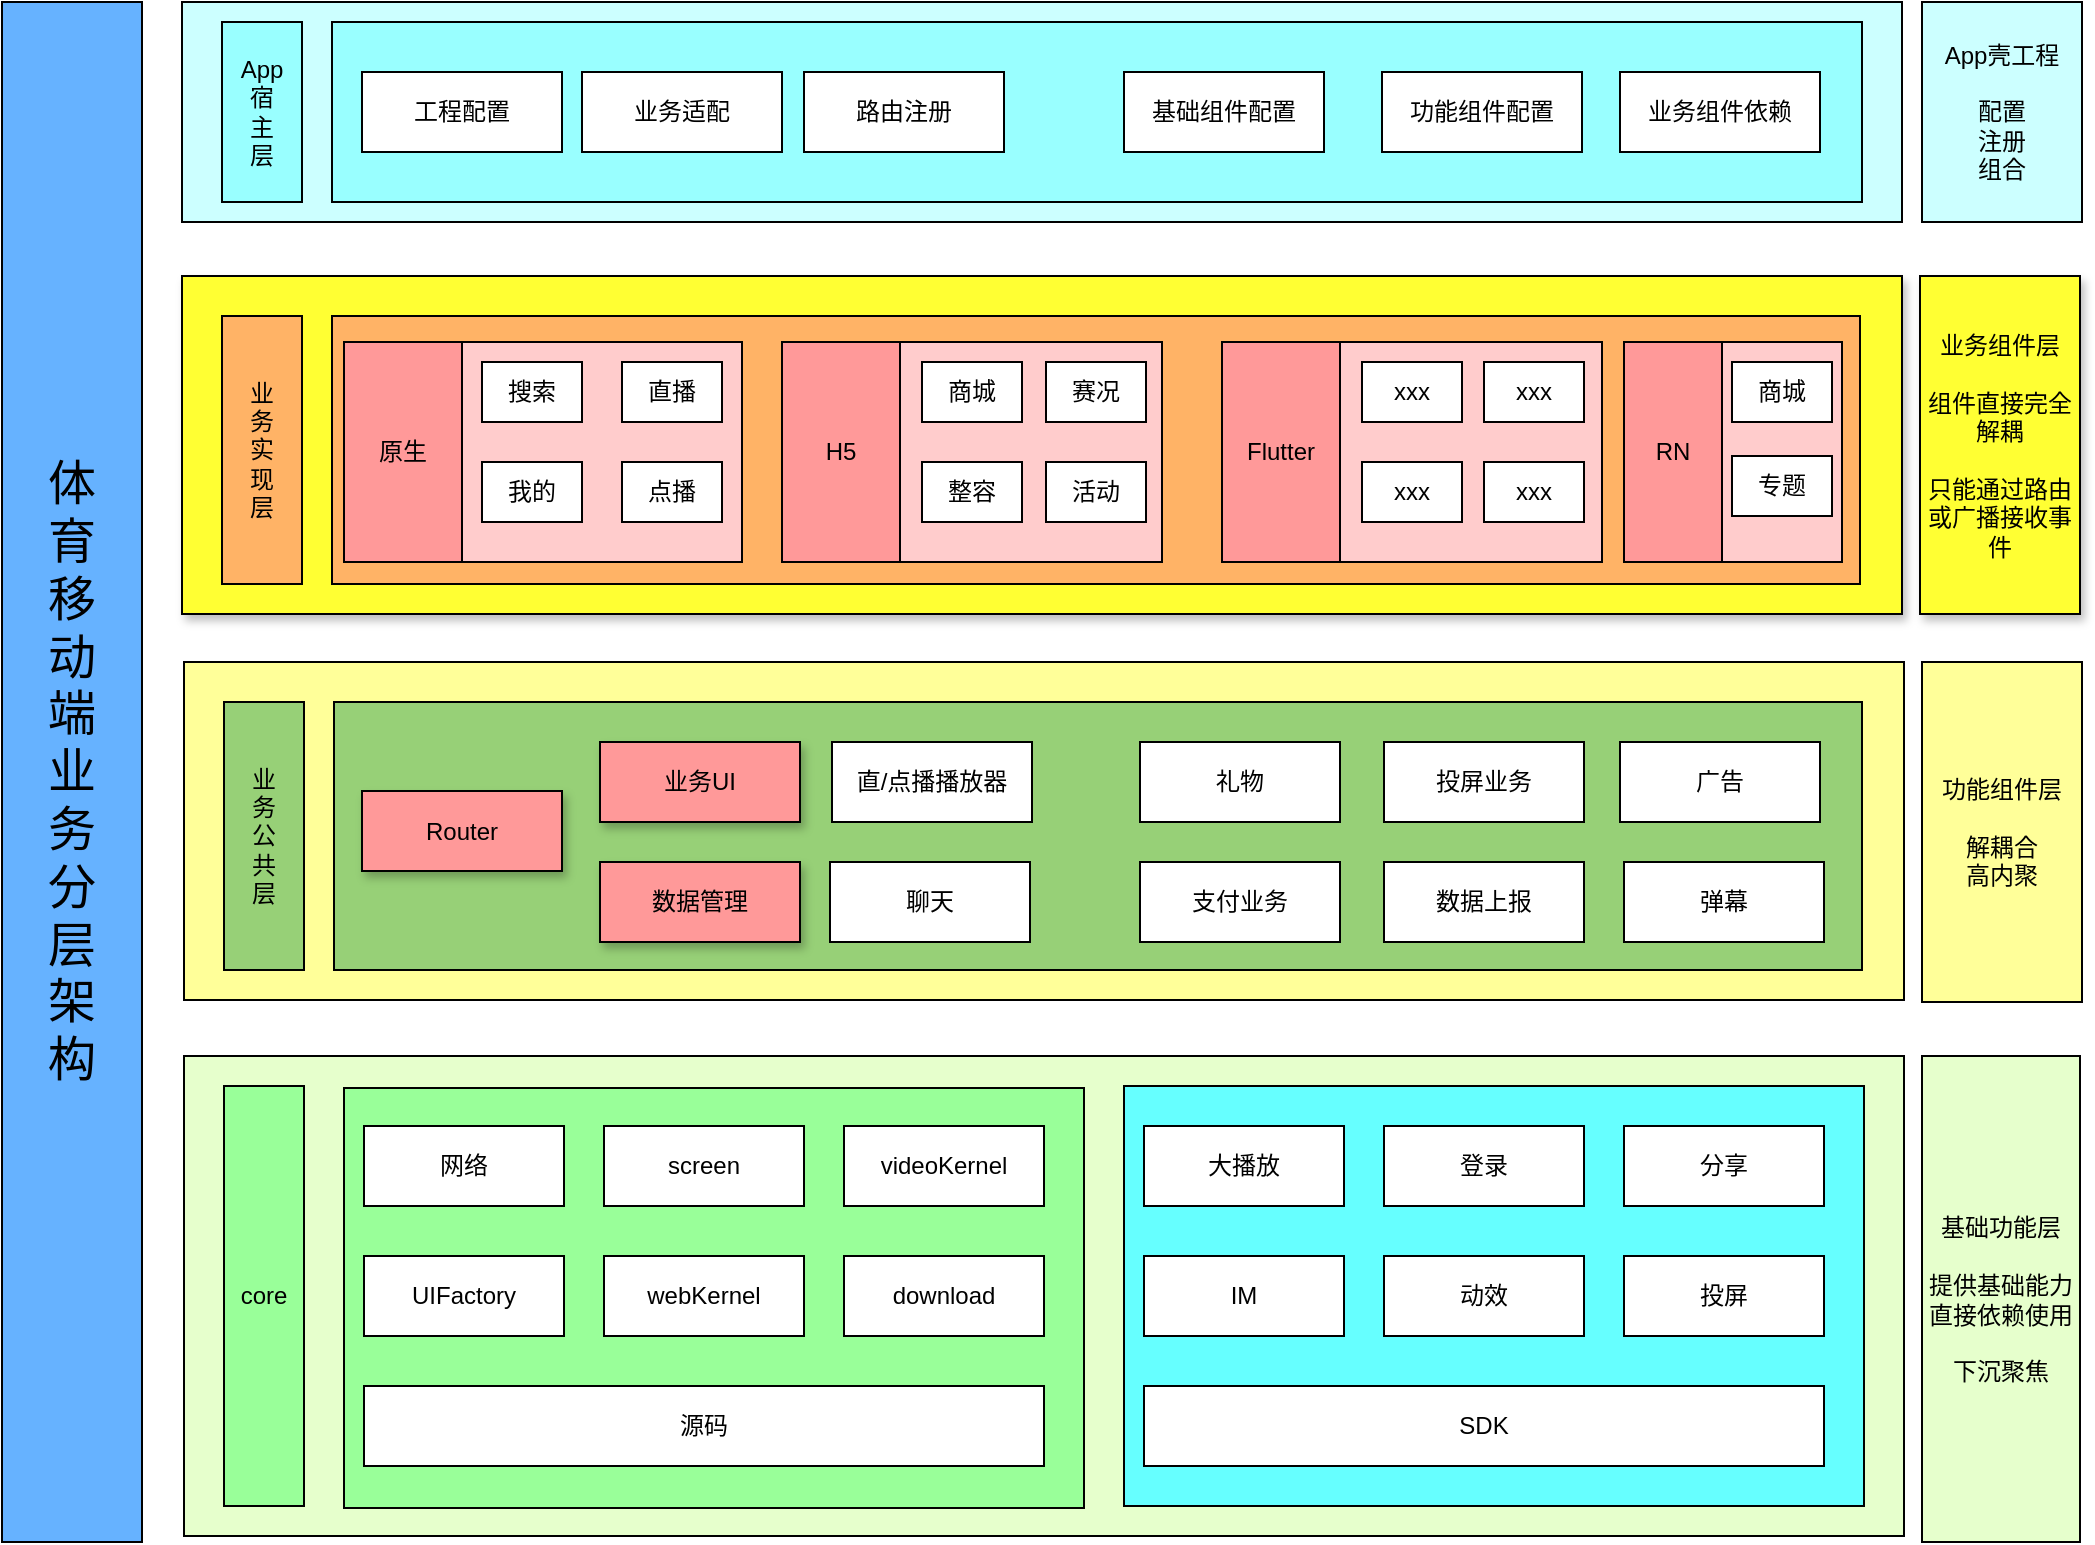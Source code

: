 <mxfile version="24.7.6" pages="5">
  <diagram name="Page-1" id="e7e014a7-5840-1c2e-5031-d8a46d1fe8dd">
    <mxGraphModel grid="1" page="1" gridSize="10" guides="1" tooltips="1" connect="1" arrows="1" fold="1" pageScale="1" pageWidth="1169" pageHeight="826" background="none" math="0" shadow="0">
      <root>
        <mxCell id="0" />
        <mxCell id="1" parent="0" />
        <mxCell id="yUmsPaic_kITUQohLjZ9-60" value="" style="html=1;whiteSpace=wrap;fillColor=#E6FFCC;" parent="1" vertex="1">
          <mxGeometry x="211" y="327" width="860" height="240" as="geometry" />
        </mxCell>
        <mxCell id="yUmsPaic_kITUQohLjZ9-61" value="core" style="html=1;whiteSpace=wrap;fillColor=#99FF99;" parent="1" vertex="1">
          <mxGeometry x="231" y="342" width="40" height="210" as="geometry" />
        </mxCell>
        <mxCell id="yUmsPaic_kITUQohLjZ9-62" value="" style="whiteSpace=wrap;html=1;fillColor=#99FF99;" parent="1" vertex="1">
          <mxGeometry x="291" y="343" width="370" height="210" as="geometry" />
        </mxCell>
        <mxCell id="yUmsPaic_kITUQohLjZ9-64" value="网络" style="whiteSpace=wrap;html=1;" parent="1" vertex="1">
          <mxGeometry x="301" y="362" width="100" height="40" as="geometry" />
        </mxCell>
        <mxCell id="yUmsPaic_kITUQohLjZ9-65" style="edgeStyle=orthogonalEdgeStyle;rounded=0;orthogonalLoop=1;jettySize=auto;html=1;exitX=0.5;exitY=1;exitDx=0;exitDy=0;" parent="1" source="yUmsPaic_kITUQohLjZ9-64" target="yUmsPaic_kITUQohLjZ9-64" edge="1">
          <mxGeometry relative="1" as="geometry" />
        </mxCell>
        <mxCell id="yUmsPaic_kITUQohLjZ9-66" style="edgeStyle=orthogonalEdgeStyle;rounded=0;orthogonalLoop=1;jettySize=auto;html=1;exitX=0.5;exitY=1;exitDx=0;exitDy=0;" parent="1" source="yUmsPaic_kITUQohLjZ9-64" target="yUmsPaic_kITUQohLjZ9-64" edge="1">
          <mxGeometry relative="1" as="geometry" />
        </mxCell>
        <mxCell id="yUmsPaic_kITUQohLjZ9-68" value="UIFactory" style="whiteSpace=wrap;html=1;" parent="1" vertex="1">
          <mxGeometry x="301" y="427" width="100" height="40" as="geometry" />
        </mxCell>
        <mxCell id="yUmsPaic_kITUQohLjZ9-69" value="源码" style="whiteSpace=wrap;html=1;" parent="1" vertex="1">
          <mxGeometry x="301" y="492" width="340" height="40" as="geometry" />
        </mxCell>
        <mxCell id="yUmsPaic_kITUQohLjZ9-73" value="screen" style="whiteSpace=wrap;html=1;" parent="1" vertex="1">
          <mxGeometry x="421" y="362" width="100" height="40" as="geometry" />
        </mxCell>
        <mxCell id="yUmsPaic_kITUQohLjZ9-74" value="videoKernel" style="whiteSpace=wrap;html=1;" parent="1" vertex="1">
          <mxGeometry x="541" y="362" width="100" height="40" as="geometry" />
        </mxCell>
        <mxCell id="yUmsPaic_kITUQohLjZ9-75" value="webKernel" style="whiteSpace=wrap;html=1;" parent="1" vertex="1">
          <mxGeometry x="421" y="427" width="100" height="40" as="geometry" />
        </mxCell>
        <mxCell id="yUmsPaic_kITUQohLjZ9-76" value="download" style="whiteSpace=wrap;html=1;" parent="1" vertex="1">
          <mxGeometry x="541" y="427" width="100" height="40" as="geometry" />
        </mxCell>
        <mxCell id="yUmsPaic_kITUQohLjZ9-77" value="" style="whiteSpace=wrap;html=1;fillColor=#66FFFF;" parent="1" vertex="1">
          <mxGeometry x="681" y="342" width="370" height="210" as="geometry" />
        </mxCell>
        <mxCell id="yUmsPaic_kITUQohLjZ9-78" value="大播放" style="whiteSpace=wrap;html=1;" parent="1" vertex="1">
          <mxGeometry x="691" y="362" width="100" height="40" as="geometry" />
        </mxCell>
        <mxCell id="yUmsPaic_kITUQohLjZ9-79" value="IM" style="whiteSpace=wrap;html=1;" parent="1" vertex="1">
          <mxGeometry x="691" y="427" width="100" height="40" as="geometry" />
        </mxCell>
        <mxCell id="yUmsPaic_kITUQohLjZ9-80" value="SDK" style="whiteSpace=wrap;html=1;" parent="1" vertex="1">
          <mxGeometry x="691" y="492" width="340" height="40" as="geometry" />
        </mxCell>
        <mxCell id="yUmsPaic_kITUQohLjZ9-81" value="登录" style="whiteSpace=wrap;html=1;" parent="1" vertex="1">
          <mxGeometry x="811" y="362" width="100" height="40" as="geometry" />
        </mxCell>
        <mxCell id="yUmsPaic_kITUQohLjZ9-82" value="分享" style="whiteSpace=wrap;html=1;" parent="1" vertex="1">
          <mxGeometry x="931" y="362" width="100" height="40" as="geometry" />
        </mxCell>
        <mxCell id="yUmsPaic_kITUQohLjZ9-83" value="动效" style="whiteSpace=wrap;html=1;" parent="1" vertex="1">
          <mxGeometry x="811" y="427" width="100" height="40" as="geometry" />
        </mxCell>
        <mxCell id="yUmsPaic_kITUQohLjZ9-84" value="投屏" style="whiteSpace=wrap;html=1;" parent="1" vertex="1">
          <mxGeometry x="931" y="427" width="100" height="40" as="geometry" />
        </mxCell>
        <mxCell id="yUmsPaic_kITUQohLjZ9-85" value="" style="html=1;whiteSpace=wrap;fillColor=#FFFF99;" parent="1" vertex="1">
          <mxGeometry x="211" y="130" width="860" height="169" as="geometry" />
        </mxCell>
        <mxCell id="yUmsPaic_kITUQohLjZ9-86" value="业&lt;div&gt;务&lt;/div&gt;&lt;div&gt;公&lt;/div&gt;&lt;div&gt;共&lt;/div&gt;&lt;div&gt;层&lt;/div&gt;" style="html=1;whiteSpace=wrap;fillColor=#97D077;" parent="1" vertex="1">
          <mxGeometry x="231" y="150" width="40" height="134" as="geometry" />
        </mxCell>
        <mxCell id="yUmsPaic_kITUQohLjZ9-87" value="" style="whiteSpace=wrap;html=1;fillColor=#97D077;" parent="1" vertex="1">
          <mxGeometry x="286" y="150" width="764" height="134" as="geometry" />
        </mxCell>
        <mxCell id="yUmsPaic_kITUQohLjZ9-89" style="edgeStyle=orthogonalEdgeStyle;rounded=0;orthogonalLoop=1;jettySize=auto;html=1;exitX=0.5;exitY=1;exitDx=0;exitDy=0;" parent="1" edge="1">
          <mxGeometry relative="1" as="geometry">
            <mxPoint x="351" y="134" as="sourcePoint" />
            <mxPoint x="351" y="134" as="targetPoint" />
          </mxGeometry>
        </mxCell>
        <mxCell id="yUmsPaic_kITUQohLjZ9-90" style="edgeStyle=orthogonalEdgeStyle;rounded=0;orthogonalLoop=1;jettySize=auto;html=1;exitX=0.5;exitY=1;exitDx=0;exitDy=0;" parent="1" edge="1">
          <mxGeometry relative="1" as="geometry">
            <mxPoint x="351" y="134" as="sourcePoint" />
            <mxPoint x="351" y="134" as="targetPoint" />
          </mxGeometry>
        </mxCell>
        <mxCell id="yUmsPaic_kITUQohLjZ9-94" value="广告" style="whiteSpace=wrap;html=1;" parent="1" vertex="1">
          <mxGeometry x="929" y="170" width="100" height="40" as="geometry" />
        </mxCell>
        <mxCell id="yUmsPaic_kITUQohLjZ9-95" value="弹幕" style="whiteSpace=wrap;html=1;" parent="1" vertex="1">
          <mxGeometry x="931" y="230" width="100" height="40" as="geometry" />
        </mxCell>
        <mxCell id="yUmsPaic_kITUQohLjZ9-96" value="数据上报" style="whiteSpace=wrap;html=1;" parent="1" vertex="1">
          <mxGeometry x="811" y="230" width="100" height="40" as="geometry" />
        </mxCell>
        <mxCell id="yUmsPaic_kITUQohLjZ9-105" value="直/点播播放器" style="whiteSpace=wrap;html=1;" parent="1" vertex="1">
          <mxGeometry x="535" y="170" width="100" height="40" as="geometry" />
        </mxCell>
        <mxCell id="yUmsPaic_kITUQohLjZ9-106" value="聊天" style="whiteSpace=wrap;html=1;" parent="1" vertex="1">
          <mxGeometry x="534" y="230" width="100" height="40" as="geometry" />
        </mxCell>
        <mxCell id="yUmsPaic_kITUQohLjZ9-107" value="礼物" style="whiteSpace=wrap;html=1;" parent="1" vertex="1">
          <mxGeometry x="689" y="170" width="100" height="40" as="geometry" />
        </mxCell>
        <mxCell id="yUmsPaic_kITUQohLjZ9-109" value="" style="html=1;whiteSpace=wrap;fillColor=#FFFF33;shadow=1;" parent="1" vertex="1">
          <mxGeometry x="210" y="-63" width="860" height="169" as="geometry" />
        </mxCell>
        <mxCell id="yUmsPaic_kITUQohLjZ9-110" value="业&lt;div&gt;务&lt;/div&gt;&lt;div&gt;实&lt;/div&gt;&lt;div&gt;现&lt;/div&gt;&lt;div&gt;层&lt;/div&gt;" style="html=1;whiteSpace=wrap;fillColor=#FFB366;" parent="1" vertex="1">
          <mxGeometry x="230" y="-43" width="40" height="134" as="geometry" />
        </mxCell>
        <mxCell id="yUmsPaic_kITUQohLjZ9-111" value="" style="whiteSpace=wrap;html=1;fillColor=#FFB366;" parent="1" vertex="1">
          <mxGeometry x="285" y="-43" width="764" height="134" as="geometry" />
        </mxCell>
        <mxCell id="yUmsPaic_kITUQohLjZ9-121" value="&lt;br&gt;&lt;div&gt;&lt;font style=&quot;font-size: 24px;&quot;&gt;体&lt;/font&gt;&lt;/div&gt;&lt;div&gt;&lt;font style=&quot;font-size: 24px;&quot;&gt;育&lt;/font&gt;&lt;/div&gt;&lt;div&gt;&lt;font style=&quot;font-size: 24px;&quot;&gt;移&lt;/font&gt;&lt;/div&gt;&lt;div&gt;&lt;font style=&quot;font-size: 24px;&quot;&gt;动&lt;/font&gt;&lt;/div&gt;&lt;div&gt;&lt;font style=&quot;font-size: 24px;&quot;&gt;端&lt;/font&gt;&lt;/div&gt;&lt;div&gt;&lt;font style=&quot;font-size: 24px;&quot;&gt;业&lt;/font&gt;&lt;/div&gt;&lt;div&gt;&lt;font style=&quot;font-size: 24px;&quot;&gt;务&lt;/font&gt;&lt;/div&gt;&lt;div&gt;&lt;font style=&quot;font-size: 24px;&quot;&gt;分&lt;/font&gt;&lt;/div&gt;&lt;div&gt;&lt;font style=&quot;font-size: 24px;&quot;&gt;层&lt;/font&gt;&lt;/div&gt;&lt;div&gt;&lt;font size=&quot;5&quot;&gt;架&lt;/font&gt;&lt;/div&gt;&lt;div&gt;&lt;font size=&quot;5&quot;&gt;构&lt;/font&gt;&lt;/div&gt;&lt;div&gt;&lt;div&gt;&lt;br&gt;&lt;/div&gt;&lt;/div&gt;" style="html=1;whiteSpace=wrap;fillColor=#66B2FF;" parent="1" vertex="1">
          <mxGeometry x="120" y="-200" width="70" height="770" as="geometry" />
        </mxCell>
        <mxCell id="yUmsPaic_kITUQohLjZ9-124" value="业务UI" style="whiteSpace=wrap;html=1;shadow=1;fillColor=#FF9999;" parent="1" vertex="1">
          <mxGeometry x="419" y="170" width="100" height="40" as="geometry" />
        </mxCell>
        <mxCell id="yUmsPaic_kITUQohLjZ9-125" value="Router" style="whiteSpace=wrap;html=1;shadow=1;fillColor=#FF9999;" parent="1" vertex="1">
          <mxGeometry x="300" y="194.5" width="100" height="40" as="geometry" />
        </mxCell>
        <mxCell id="yUmsPaic_kITUQohLjZ9-128" value="投屏业务" style="whiteSpace=wrap;html=1;" parent="1" vertex="1">
          <mxGeometry x="811" y="170" width="100" height="40" as="geometry" />
        </mxCell>
        <mxCell id="yUmsPaic_kITUQohLjZ9-129" value="数据管理" style="whiteSpace=wrap;html=1;shadow=1;fillColor=#FF9999;" parent="1" vertex="1">
          <mxGeometry x="419" y="230" width="100" height="40" as="geometry" />
        </mxCell>
        <mxCell id="yUmsPaic_kITUQohLjZ9-130" value="支付业务" style="whiteSpace=wrap;html=1;" parent="1" vertex="1">
          <mxGeometry x="689" y="230" width="100" height="40" as="geometry" />
        </mxCell>
        <mxCell id="yUmsPaic_kITUQohLjZ9-131" value="&lt;div&gt;基础功能层&lt;/div&gt;&lt;div&gt;&lt;br&gt;&lt;/div&gt;提供基础能力&lt;div&gt;直接依赖使用&lt;/div&gt;&lt;div&gt;&lt;br&gt;&lt;/div&gt;&lt;div&gt;下沉聚焦&lt;/div&gt;" style="whiteSpace=wrap;html=1;fillColor=#E6FFCC;" parent="1" vertex="1">
          <mxGeometry x="1080" y="327" width="79" height="243" as="geometry" />
        </mxCell>
        <mxCell id="yUmsPaic_kITUQohLjZ9-132" value="功能组件层&lt;div&gt;&lt;br&gt;&lt;/div&gt;&lt;div&gt;解耦合&lt;/div&gt;&lt;div&gt;高内聚&lt;/div&gt;" style="html=1;whiteSpace=wrap;fillColor=#FFFF99;" parent="1" vertex="1">
          <mxGeometry x="1080" y="130" width="80" height="170" as="geometry" />
        </mxCell>
        <mxCell id="yUmsPaic_kITUQohLjZ9-133" value="" style="whiteSpace=wrap;html=1;shadow=0;fillColor=#FFCCCC;" parent="1" vertex="1">
          <mxGeometry x="300" y="-30" width="190" height="110" as="geometry" />
        </mxCell>
        <mxCell id="yUmsPaic_kITUQohLjZ9-134" value="" style="whiteSpace=wrap;html=1;fillColor=#FFCCCC;" parent="1" vertex="1">
          <mxGeometry x="510" y="-30" width="190" height="110" as="geometry" />
        </mxCell>
        <mxCell id="yUmsPaic_kITUQohLjZ9-135" value="" style="whiteSpace=wrap;html=1;fillColor=#FFCCCC;" parent="1" vertex="1">
          <mxGeometry x="730" y="-30" width="190" height="110" as="geometry" />
        </mxCell>
        <mxCell id="yUmsPaic_kITUQohLjZ9-136" value="" style="whiteSpace=wrap;html=1;fillColor=#FFCCCC;" parent="1" vertex="1">
          <mxGeometry x="940" y="-30" width="100" height="110" as="geometry" />
        </mxCell>
        <mxCell id="yUmsPaic_kITUQohLjZ9-138" value="原生" style="whiteSpace=wrap;html=1;fillColor=#FF9999;" parent="1" vertex="1">
          <mxGeometry x="291" y="-30" width="59" height="110" as="geometry" />
        </mxCell>
        <mxCell id="yUmsPaic_kITUQohLjZ9-139" value="H5" style="whiteSpace=wrap;html=1;fillColor=#FF9999;" parent="1" vertex="1">
          <mxGeometry x="510" y="-30" width="59" height="110" as="geometry" />
        </mxCell>
        <mxCell id="yUmsPaic_kITUQohLjZ9-140" value="Flutter" style="whiteSpace=wrap;html=1;fillColor=#FF9999;" parent="1" vertex="1">
          <mxGeometry x="730" y="-30" width="59" height="110" as="geometry" />
        </mxCell>
        <mxCell id="yUmsPaic_kITUQohLjZ9-141" value="RN" style="whiteSpace=wrap;html=1;fillColor=#FF9999;" parent="1" vertex="1">
          <mxGeometry x="931" y="-30" width="49" height="110" as="geometry" />
        </mxCell>
        <mxCell id="yUmsPaic_kITUQohLjZ9-142" value="搜索" style="whiteSpace=wrap;html=1;" parent="1" vertex="1">
          <mxGeometry x="360" y="-20" width="50" height="30" as="geometry" />
        </mxCell>
        <mxCell id="yUmsPaic_kITUQohLjZ9-145" value="直播" style="whiteSpace=wrap;html=1;" parent="1" vertex="1">
          <mxGeometry x="430" y="-20" width="50" height="30" as="geometry" />
        </mxCell>
        <mxCell id="yUmsPaic_kITUQohLjZ9-146" value="我的" style="whiteSpace=wrap;html=1;" parent="1" vertex="1">
          <mxGeometry x="360" y="30" width="50" height="30" as="geometry" />
        </mxCell>
        <mxCell id="yUmsPaic_kITUQohLjZ9-149" value="点播" style="whiteSpace=wrap;html=1;" parent="1" vertex="1">
          <mxGeometry x="430" y="30" width="50" height="30" as="geometry" />
        </mxCell>
        <mxCell id="yUmsPaic_kITUQohLjZ9-150" value="商城" style="whiteSpace=wrap;html=1;" parent="1" vertex="1">
          <mxGeometry x="580" y="-20" width="50" height="30" as="geometry" />
        </mxCell>
        <mxCell id="yUmsPaic_kITUQohLjZ9-151" value="赛况" style="whiteSpace=wrap;html=1;" parent="1" vertex="1">
          <mxGeometry x="642" y="-20" width="50" height="30" as="geometry" />
        </mxCell>
        <mxCell id="yUmsPaic_kITUQohLjZ9-152" value="整容" style="whiteSpace=wrap;html=1;" parent="1" vertex="1">
          <mxGeometry x="580" y="30" width="50" height="30" as="geometry" />
        </mxCell>
        <mxCell id="yUmsPaic_kITUQohLjZ9-154" value="活动" style="whiteSpace=wrap;html=1;" parent="1" vertex="1">
          <mxGeometry x="642" y="30" width="50" height="30" as="geometry" />
        </mxCell>
        <mxCell id="yUmsPaic_kITUQohLjZ9-155" value="xxx" style="whiteSpace=wrap;html=1;" parent="1" vertex="1">
          <mxGeometry x="800" y="-20" width="50" height="30" as="geometry" />
        </mxCell>
        <mxCell id="yUmsPaic_kITUQohLjZ9-156" value="xxx" style="whiteSpace=wrap;html=1;" parent="1" vertex="1">
          <mxGeometry x="861" y="-20" width="50" height="30" as="geometry" />
        </mxCell>
        <mxCell id="yUmsPaic_kITUQohLjZ9-157" value="xxx" style="whiteSpace=wrap;html=1;" parent="1" vertex="1">
          <mxGeometry x="800" y="30" width="50" height="30" as="geometry" />
        </mxCell>
        <mxCell id="yUmsPaic_kITUQohLjZ9-159" value="xxx" style="whiteSpace=wrap;html=1;" parent="1" vertex="1">
          <mxGeometry x="861" y="30" width="50" height="30" as="geometry" />
        </mxCell>
        <mxCell id="yUmsPaic_kITUQohLjZ9-160" value="商城" style="whiteSpace=wrap;html=1;" parent="1" vertex="1">
          <mxGeometry x="985" y="-20" width="50" height="30" as="geometry" />
        </mxCell>
        <mxCell id="yUmsPaic_kITUQohLjZ9-162" value="专题" style="whiteSpace=wrap;html=1;" parent="1" vertex="1">
          <mxGeometry x="985" y="27" width="50" height="30" as="geometry" />
        </mxCell>
        <mxCell id="yUmsPaic_kITUQohLjZ9-164" value="业务组件层&lt;div&gt;&lt;br&gt;&lt;/div&gt;&lt;div&gt;组件直接完全解耦&lt;/div&gt;&lt;div&gt;&lt;br&gt;&lt;/div&gt;&lt;div&gt;只能通过路由或广播接收事件&lt;/div&gt;" style="html=1;whiteSpace=wrap;fillColor=#FFFF33;shadow=1;" parent="1" vertex="1">
          <mxGeometry x="1079" y="-63" width="80" height="169" as="geometry" />
        </mxCell>
        <mxCell id="yUmsPaic_kITUQohLjZ9-165" value="" style="whiteSpace=wrap;html=1;fillColor=#CCFFFF;" parent="1" vertex="1">
          <mxGeometry x="210" y="-200" width="860" height="110" as="geometry" />
        </mxCell>
        <mxCell id="yUmsPaic_kITUQohLjZ9-166" value="App&lt;div&gt;宿&lt;/div&gt;&lt;div&gt;主&lt;/div&gt;&lt;div&gt;层&lt;/div&gt;" style="whiteSpace=wrap;html=1;fillColor=#99FFFF;" parent="1" vertex="1">
          <mxGeometry x="230" y="-190" width="40" height="90" as="geometry" />
        </mxCell>
        <mxCell id="yUmsPaic_kITUQohLjZ9-167" value="" style="whiteSpace=wrap;html=1;fillColor=#99FFFF;" parent="1" vertex="1">
          <mxGeometry x="285" y="-190" width="765" height="90" as="geometry" />
        </mxCell>
        <mxCell id="yUmsPaic_kITUQohLjZ9-168" value="App壳工程&lt;div&gt;&lt;br&gt;&lt;/div&gt;&lt;div&gt;配置&lt;/div&gt;&lt;div&gt;注册&lt;/div&gt;&lt;div&gt;组合&lt;/div&gt;" style="whiteSpace=wrap;html=1;fillColor=#CCFFFF;" parent="1" vertex="1">
          <mxGeometry x="1080" y="-200" width="80" height="110" as="geometry" />
        </mxCell>
        <mxCell id="yUmsPaic_kITUQohLjZ9-169" value="工程配置" style="whiteSpace=wrap;html=1;" parent="1" vertex="1">
          <mxGeometry x="300" y="-165" width="100" height="40" as="geometry" />
        </mxCell>
        <mxCell id="yUmsPaic_kITUQohLjZ9-170" value="业务适配" style="whiteSpace=wrap;html=1;" parent="1" vertex="1">
          <mxGeometry x="410" y="-165" width="100" height="40" as="geometry" />
        </mxCell>
        <mxCell id="yUmsPaic_kITUQohLjZ9-171" value="路由注册" style="whiteSpace=wrap;html=1;" parent="1" vertex="1">
          <mxGeometry x="521" y="-165" width="100" height="40" as="geometry" />
        </mxCell>
        <mxCell id="yUmsPaic_kITUQohLjZ9-172" value="基础组件配置" style="whiteSpace=wrap;html=1;" parent="1" vertex="1">
          <mxGeometry x="681" y="-165" width="100" height="40" as="geometry" />
        </mxCell>
        <mxCell id="yUmsPaic_kITUQohLjZ9-173" value="功能组件配置" style="whiteSpace=wrap;html=1;" parent="1" vertex="1">
          <mxGeometry x="810" y="-165" width="100" height="40" as="geometry" />
        </mxCell>
        <mxCell id="yUmsPaic_kITUQohLjZ9-174" value="业务组件依赖" style="whiteSpace=wrap;html=1;" parent="1" vertex="1">
          <mxGeometry x="929" y="-165" width="100" height="40" as="geometry" />
        </mxCell>
      </root>
    </mxGraphModel>
  </diagram>
  <diagram id="vWbaSt228SJGwcwDTP2U" name="第 2 页">
    <mxGraphModel dx="1448" dy="792" grid="1" gridSize="10" guides="1" tooltips="1" connect="1" arrows="1" fold="1" page="1" pageScale="1" pageWidth="827" pageHeight="1169" math="0" shadow="0">
      <root>
        <mxCell id="0" />
        <mxCell id="1" parent="0" />
        <mxCell id="4tea_gcEEnMq4hvlwc-w-1" value="" style="whiteSpace=wrap;html=1;fillColor=#CCFFFF;" vertex="1" parent="1">
          <mxGeometry x="40" y="937" width="760" height="180" as="geometry" />
        </mxCell>
        <mxCell id="4tea_gcEEnMq4hvlwc-w-2" value="爱奇艺IM SDK" style="whiteSpace=wrap;html=1;" vertex="1" parent="1">
          <mxGeometry x="60" y="1027" width="120" height="40" as="geometry" />
        </mxCell>
        <mxCell id="4tea_gcEEnMq4hvlwc-w-3" value="爱奇艺Networking" style="whiteSpace=wrap;html=1;" vertex="1" parent="1">
          <mxGeometry x="355" y="1027" width="120" height="40" as="geometry" />
        </mxCell>
        <mxCell id="4tea_gcEEnMq4hvlwc-w-4" value="爱奇艺大播放" style="whiteSpace=wrap;html=1;" vertex="1" parent="1">
          <mxGeometry x="60" y="957" width="120" height="40" as="geometry" />
        </mxCell>
        <mxCell id="4tea_gcEEnMq4hvlwc-w-5" value="爱奇艺投屏SDK" style="whiteSpace=wrap;html=1;" vertex="1" parent="1">
          <mxGeometry x="208" y="957" width="120" height="40" as="geometry" />
        </mxCell>
        <mxCell id="4tea_gcEEnMq4hvlwc-w-6" value="爱奇艺图片加载SDK" style="whiteSpace=wrap;html=1;" vertex="1" parent="1">
          <mxGeometry x="650" y="957" width="120" height="40" as="geometry" />
        </mxCell>
        <mxCell id="4tea_gcEEnMq4hvlwc-w-7" value="爱奇艺登录SDK" style="whiteSpace=wrap;html=1;" vertex="1" parent="1">
          <mxGeometry x="355" y="957" width="120" height="40" as="geometry" />
        </mxCell>
        <mxCell id="4tea_gcEEnMq4hvlwc-w-8" value="爱奇艺解压SDK" style="whiteSpace=wrap;html=1;" vertex="1" parent="1">
          <mxGeometry x="503" y="957" width="120" height="40" as="geometry" />
        </mxCell>
        <mxCell id="4tea_gcEEnMq4hvlwc-w-9" value="友盟push SDK" style="whiteSpace=wrap;html=1;" vertex="1" parent="1">
          <mxGeometry x="503" y="1027" width="120" height="40" as="geometry" />
        </mxCell>
        <mxCell id="4tea_gcEEnMq4hvlwc-w-10" value="阿里APM SDK" style="whiteSpace=wrap;html=1;" vertex="1" parent="1">
          <mxGeometry x="650" y="1027" width="120" height="40" as="geometry" />
        </mxCell>
        <mxCell id="4tea_gcEEnMq4hvlwc-w-11" value="分享 SDK" style="whiteSpace=wrap;html=1;" vertex="1" parent="1">
          <mxGeometry x="208" y="1027" width="120" height="40" as="geometry" />
        </mxCell>
        <mxCell id="4tea_gcEEnMq4hvlwc-w-14" style="edgeStyle=orthogonalEdgeStyle;rounded=0;orthogonalLoop=1;jettySize=auto;html=1;exitX=0.5;exitY=1;exitDx=0;exitDy=0;" edge="1" parent="1" source="4tea_gcEEnMq4hvlwc-w-7" target="4tea_gcEEnMq4hvlwc-w-7">
          <mxGeometry relative="1" as="geometry" />
        </mxCell>
        <mxCell id="4tea_gcEEnMq4hvlwc-w-30" value="" style="whiteSpace=wrap;html=1;fillColor=#FFE6CC;" vertex="1" parent="1">
          <mxGeometry x="40" y="397" width="760" height="320" as="geometry" />
        </mxCell>
        <mxCell id="4tea_gcEEnMq4hvlwc-w-17" value="播放器业务" style="swimlane;fontStyle=0;childLayout=stackLayout;horizontal=1;startSize=30;horizontalStack=0;resizeParent=1;resizeParentMax=0;resizeLast=0;collapsible=1;marginBottom=0;whiteSpace=wrap;html=1;" vertex="1" parent="1">
          <mxGeometry x="47" y="419" width="140" height="120" as="geometry">
            <mxRectangle x="40" y="560" width="100" height="30" as="alternateBounds" />
          </mxGeometry>
        </mxCell>
        <mxCell id="4tea_gcEEnMq4hvlwc-w-18" value="棋谱/URL播放器" style="text;strokeColor=none;fillColor=none;align=left;verticalAlign=middle;spacingLeft=4;spacingRight=4;overflow=hidden;points=[[0,0.5],[1,0.5]];portConstraint=eastwest;rotatable=0;whiteSpace=wrap;html=1;" vertex="1" parent="4tea_gcEEnMq4hvlwc-w-17">
          <mxGeometry y="30" width="140" height="30" as="geometry" />
        </mxCell>
        <mxCell id="4tea_gcEEnMq4hvlwc-w-19" value="播放器播控面板" style="text;strokeColor=none;fillColor=none;align=left;verticalAlign=middle;spacingLeft=4;spacingRight=4;overflow=hidden;points=[[0,0.5],[1,0.5]];portConstraint=eastwest;rotatable=0;whiteSpace=wrap;html=1;" vertex="1" parent="4tea_gcEEnMq4hvlwc-w-17">
          <mxGeometry y="60" width="140" height="30" as="geometry" />
        </mxCell>
        <mxCell id="4tea_gcEEnMq4hvlwc-w-20" value="播放器状态面板" style="text;strokeColor=none;fillColor=none;align=left;verticalAlign=middle;spacingLeft=4;spacingRight=4;overflow=hidden;points=[[0,0.5],[1,0.5]];portConstraint=eastwest;rotatable=0;whiteSpace=wrap;html=1;" vertex="1" parent="4tea_gcEEnMq4hvlwc-w-17">
          <mxGeometry y="90" width="140" height="30" as="geometry" />
        </mxCell>
        <mxCell id="4tea_gcEEnMq4hvlwc-w-22" value="IM" style="swimlane;fontStyle=0;childLayout=stackLayout;horizontal=1;startSize=30;horizontalStack=0;resizeParent=1;resizeParentMax=0;resizeLast=0;collapsible=1;marginBottom=0;whiteSpace=wrap;html=1;" vertex="1" parent="1">
          <mxGeometry x="196" y="419" width="140" height="120" as="geometry">
            <mxRectangle x="40" y="560" width="100" height="30" as="alternateBounds" />
          </mxGeometry>
        </mxCell>
        <mxCell id="4tea_gcEEnMq4hvlwc-w-23" value="IM消息分发" style="text;strokeColor=none;fillColor=none;align=left;verticalAlign=middle;spacingLeft=4;spacingRight=4;overflow=hidden;points=[[0,0.5],[1,0.5]];portConstraint=eastwest;rotatable=0;whiteSpace=wrap;html=1;" vertex="1" parent="4tea_gcEEnMq4hvlwc-w-22">
          <mxGeometry y="30" width="140" height="30" as="geometry" />
        </mxCell>
        <mxCell id="4tea_gcEEnMq4hvlwc-w-24" value="消息解析及抽象" style="text;strokeColor=none;fillColor=none;align=left;verticalAlign=middle;spacingLeft=4;spacingRight=4;overflow=hidden;points=[[0,0.5],[1,0.5]];portConstraint=eastwest;rotatable=0;whiteSpace=wrap;html=1;" vertex="1" parent="4tea_gcEEnMq4hvlwc-w-22">
          <mxGeometry y="60" width="140" height="30" as="geometry" />
        </mxCell>
        <mxCell id="4tea_gcEEnMq4hvlwc-w-25" value="消息丢弃缓存等策略" style="text;strokeColor=none;fillColor=none;align=left;verticalAlign=middle;spacingLeft=4;spacingRight=4;overflow=hidden;points=[[0,0.5],[1,0.5]];portConstraint=eastwest;rotatable=0;whiteSpace=wrap;html=1;" vertex="1" parent="4tea_gcEEnMq4hvlwc-w-22">
          <mxGeometry y="90" width="140" height="30" as="geometry" />
        </mxCell>
        <mxCell id="4tea_gcEEnMq4hvlwc-w-26" value="投屏" style="swimlane;fontStyle=0;childLayout=stackLayout;horizontal=1;startSize=30;horizontalStack=0;resizeParent=1;resizeParentMax=0;resizeLast=0;collapsible=1;marginBottom=0;whiteSpace=wrap;html=1;" vertex="1" parent="1">
          <mxGeometry x="346" y="419" width="140" height="120" as="geometry">
            <mxRectangle x="40" y="560" width="100" height="30" as="alternateBounds" />
          </mxGeometry>
        </mxCell>
        <mxCell id="4tea_gcEEnMq4hvlwc-w-27" value="直播点播投屏防盗链" style="text;strokeColor=none;fillColor=none;align=left;verticalAlign=middle;spacingLeft=4;spacingRight=4;overflow=hidden;points=[[0,0.5],[1,0.5]];portConstraint=eastwest;rotatable=0;whiteSpace=wrap;html=1;" vertex="1" parent="4tea_gcEEnMq4hvlwc-w-26">
          <mxGeometry y="30" width="140" height="30" as="geometry" />
        </mxCell>
        <mxCell id="4tea_gcEEnMq4hvlwc-w-28" value="投屏日志" style="text;strokeColor=none;fillColor=none;align=left;verticalAlign=middle;spacingLeft=4;spacingRight=4;overflow=hidden;points=[[0,0.5],[1,0.5]];portConstraint=eastwest;rotatable=0;whiteSpace=wrap;html=1;" vertex="1" parent="4tea_gcEEnMq4hvlwc-w-26">
          <mxGeometry y="60" width="140" height="30" as="geometry" />
        </mxCell>
        <mxCell id="4tea_gcEEnMq4hvlwc-w-29" value="投屏功能面板及交互" style="text;strokeColor=none;fillColor=none;align=left;verticalAlign=middle;spacingLeft=4;spacingRight=4;overflow=hidden;points=[[0,0.5],[1,0.5]];portConstraint=eastwest;rotatable=0;whiteSpace=wrap;html=1;" vertex="1" parent="4tea_gcEEnMq4hvlwc-w-26">
          <mxGeometry y="90" width="140" height="30" as="geometry" />
        </mxCell>
        <mxCell id="4tea_gcEEnMq4hvlwc-w-31" value="" style="whiteSpace=wrap;html=1;fillColor=#99FFFF;" vertex="1" parent="1">
          <mxGeometry x="40" y="737" width="760" height="170" as="geometry" />
        </mxCell>
        <mxCell id="4tea_gcEEnMq4hvlwc-w-32" value="SDK" style="whiteSpace=wrap;html=1;strokeColor=none;fillColor=#CCFFFF;" vertex="1" parent="1">
          <mxGeometry x="60" y="1077" width="700" height="30" as="geometry" />
        </mxCell>
        <mxCell id="4tea_gcEEnMq4hvlwc-w-33" value="基础utils/脚手架" style="whiteSpace=wrap;html=1;fillColor=none;strokeColor=none;" vertex="1" parent="1">
          <mxGeometry x="340" y="877" width="120" height="30" as="geometry" />
        </mxCell>
        <mxCell id="4tea_gcEEnMq4hvlwc-w-37" value="UI" style="swimlane;fontStyle=0;childLayout=stackLayout;horizontal=1;startSize=30;horizontalStack=0;resizeParent=1;resizeParentMax=0;resizeLast=0;collapsible=1;marginBottom=0;whiteSpace=wrap;html=1;" vertex="1" parent="1">
          <mxGeometry x="48" y="752" width="140" height="120" as="geometry">
            <mxRectangle x="40" y="560" width="100" height="30" as="alternateBounds" />
          </mxGeometry>
        </mxCell>
        <mxCell id="4tea_gcEEnMq4hvlwc-w-38" value="屏幕适配" style="text;strokeColor=none;fillColor=none;align=left;verticalAlign=middle;spacingLeft=4;spacingRight=4;overflow=hidden;points=[[0,0.5],[1,0.5]];portConstraint=eastwest;rotatable=0;whiteSpace=wrap;html=1;" vertex="1" parent="4tea_gcEEnMq4hvlwc-w-37">
          <mxGeometry y="30" width="140" height="30" as="geometry" />
        </mxCell>
        <mxCell id="4tea_gcEEnMq4hvlwc-w-39" value="交互规范基础类" style="text;strokeColor=none;fillColor=none;align=left;verticalAlign=middle;spacingLeft=4;spacingRight=4;overflow=hidden;points=[[0,0.5],[1,0.5]];portConstraint=eastwest;rotatable=0;whiteSpace=wrap;html=1;" vertex="1" parent="4tea_gcEEnMq4hvlwc-w-37">
          <mxGeometry y="60" width="140" height="30" as="geometry" />
        </mxCell>
        <mxCell id="4tea_gcEEnMq4hvlwc-w-40" value="常用/通用规范库" style="text;strokeColor=none;fillColor=none;align=left;verticalAlign=middle;spacingLeft=4;spacingRight=4;overflow=hidden;points=[[0,0.5],[1,0.5]];portConstraint=eastwest;rotatable=0;whiteSpace=wrap;html=1;" vertex="1" parent="4tea_gcEEnMq4hvlwc-w-37">
          <mxGeometry y="90" width="140" height="30" as="geometry" />
        </mxCell>
        <mxCell id="4tea_gcEEnMq4hvlwc-w-41" value="数据类" style="swimlane;fontStyle=0;childLayout=stackLayout;horizontal=1;startSize=30;horizontalStack=0;resizeParent=1;resizeParentMax=0;resizeLast=0;collapsible=1;marginBottom=0;whiteSpace=wrap;html=1;" vertex="1" parent="1">
          <mxGeometry x="199" y="752" width="140" height="120" as="geometry">
            <mxRectangle x="40" y="560" width="100" height="30" as="alternateBounds" />
          </mxGeometry>
        </mxCell>
        <mxCell id="4tea_gcEEnMq4hvlwc-w-42" value="设备/app 信息" style="text;strokeColor=none;fillColor=none;align=left;verticalAlign=middle;spacingLeft=4;spacingRight=4;overflow=hidden;points=[[0,0.5],[1,0.5]];portConstraint=eastwest;rotatable=0;whiteSpace=wrap;html=1;" vertex="1" parent="4tea_gcEEnMq4hvlwc-w-41">
          <mxGeometry y="30" width="140" height="30" as="geometry" />
        </mxCell>
        <mxCell id="4tea_gcEEnMq4hvlwc-w-44" value="文件管理" style="text;strokeColor=none;fillColor=none;align=left;verticalAlign=middle;spacingLeft=4;spacingRight=4;overflow=hidden;points=[[0,0.5],[1,0.5]];portConstraint=eastwest;rotatable=0;whiteSpace=wrap;html=1;" vertex="1" parent="4tea_gcEEnMq4hvlwc-w-41">
          <mxGeometry y="60" width="140" height="30" as="geometry" />
        </mxCell>
        <mxCell id="4tea_gcEEnMq4hvlwc-w-43" value="常量/宏/通用的资源" style="text;strokeColor=none;fillColor=none;align=left;verticalAlign=middle;spacingLeft=4;spacingRight=4;overflow=hidden;points=[[0,0.5],[1,0.5]];portConstraint=eastwest;rotatable=0;whiteSpace=wrap;html=1;" vertex="1" parent="4tea_gcEEnMq4hvlwc-w-41">
          <mxGeometry y="90" width="140" height="30" as="geometry" />
        </mxCell>
        <mxCell id="4tea_gcEEnMq4hvlwc-w-45" value="utils" style="swimlane;fontStyle=0;childLayout=stackLayout;horizontal=1;startSize=30;horizontalStack=0;resizeParent=1;resizeParentMax=0;resizeLast=0;collapsible=1;marginBottom=0;whiteSpace=wrap;html=1;" vertex="1" parent="1">
          <mxGeometry x="352" y="752" width="140" height="120" as="geometry">
            <mxRectangle x="40" y="560" width="100" height="30" as="alternateBounds" />
          </mxGeometry>
        </mxCell>
        <mxCell id="4tea_gcEEnMq4hvlwc-w-46" value="计时器/心跳" style="text;strokeColor=none;fillColor=none;align=left;verticalAlign=middle;spacingLeft=4;spacingRight=4;overflow=hidden;points=[[0,0.5],[1,0.5]];portConstraint=eastwest;rotatable=0;whiteSpace=wrap;html=1;" vertex="1" parent="4tea_gcEEnMq4hvlwc-w-45">
          <mxGeometry y="30" width="140" height="30" as="geometry" />
        </mxCell>
        <mxCell id="4tea_gcEEnMq4hvlwc-w-47" value="cache/log" style="text;strokeColor=none;fillColor=none;align=left;verticalAlign=middle;spacingLeft=4;spacingRight=4;overflow=hidden;points=[[0,0.5],[1,0.5]];portConstraint=eastwest;rotatable=0;whiteSpace=wrap;html=1;" vertex="1" parent="4tea_gcEEnMq4hvlwc-w-45">
          <mxGeometry y="60" width="140" height="30" as="geometry" />
        </mxCell>
        <mxCell id="4tea_gcEEnMq4hvlwc-w-48" value="md5/base64" style="text;strokeColor=none;fillColor=none;align=left;verticalAlign=middle;spacingLeft=4;spacingRight=4;overflow=hidden;points=[[0,0.5],[1,0.5]];portConstraint=eastwest;rotatable=0;whiteSpace=wrap;html=1;" vertex="1" parent="4tea_gcEEnMq4hvlwc-w-45">
          <mxGeometry y="90" width="140" height="30" as="geometry" />
        </mxCell>
        <mxCell id="4tea_gcEEnMq4hvlwc-w-49" value="通信" style="swimlane;fontStyle=0;childLayout=stackLayout;horizontal=1;startSize=30;horizontalStack=0;resizeParent=1;resizeParentMax=0;resizeLast=0;collapsible=1;marginBottom=0;whiteSpace=wrap;html=1;" vertex="1" parent="1">
          <mxGeometry x="504" y="752" width="140" height="120" as="geometry">
            <mxRectangle x="40" y="560" width="100" height="30" as="alternateBounds" />
          </mxGeometry>
        </mxCell>
        <mxCell id="4tea_gcEEnMq4hvlwc-w-50" value="Router" style="text;strokeColor=none;fillColor=none;align=left;verticalAlign=middle;spacingLeft=4;spacingRight=4;overflow=hidden;points=[[0,0.5],[1,0.5]];portConstraint=eastwest;rotatable=0;whiteSpace=wrap;html=1;" vertex="1" parent="4tea_gcEEnMq4hvlwc-w-49">
          <mxGeometry y="30" width="140" height="30" as="geometry" />
        </mxCell>
        <mxCell id="4tea_gcEEnMq4hvlwc-w-51" value="通知管理" style="text;strokeColor=none;fillColor=none;align=left;verticalAlign=middle;spacingLeft=4;spacingRight=4;overflow=hidden;points=[[0,0.5],[1,0.5]];portConstraint=eastwest;rotatable=0;whiteSpace=wrap;html=1;" vertex="1" parent="4tea_gcEEnMq4hvlwc-w-49">
          <mxGeometry y="60" width="140" height="30" as="geometry" />
        </mxCell>
        <mxCell id="4tea_gcEEnMq4hvlwc-w-52" value="web js 交互" style="text;strokeColor=none;fillColor=none;align=left;verticalAlign=middle;spacingLeft=4;spacingRight=4;overflow=hidden;points=[[0,0.5],[1,0.5]];portConstraint=eastwest;rotatable=0;whiteSpace=wrap;html=1;" vertex="1" parent="4tea_gcEEnMq4hvlwc-w-49">
          <mxGeometry y="90" width="140" height="30" as="geometry" />
        </mxCell>
        <mxCell id="4tea_gcEEnMq4hvlwc-w-54" value="other" style="swimlane;fontStyle=0;childLayout=stackLayout;horizontal=1;startSize=30;horizontalStack=0;resizeParent=1;resizeParentMax=0;resizeLast=0;collapsible=1;marginBottom=0;whiteSpace=wrap;html=1;" vertex="1" parent="1">
          <mxGeometry x="655" y="752" width="140" height="120" as="geometry">
            <mxRectangle x="40" y="560" width="100" height="30" as="alternateBounds" />
          </mxGeometry>
        </mxCell>
        <mxCell id="4tea_gcEEnMq4hvlwc-w-55" value="权限管理" style="text;strokeColor=none;fillColor=none;align=left;verticalAlign=middle;spacingLeft=4;spacingRight=4;overflow=hidden;points=[[0,0.5],[1,0.5]];portConstraint=eastwest;rotatable=0;whiteSpace=wrap;html=1;" vertex="1" parent="4tea_gcEEnMq4hvlwc-w-54">
          <mxGeometry y="30" width="140" height="30" as="geometry" />
        </mxCell>
        <mxCell id="4tea_gcEEnMq4hvlwc-w-56" value="调试工具" style="text;strokeColor=none;fillColor=none;align=left;verticalAlign=middle;spacingLeft=4;spacingRight=4;overflow=hidden;points=[[0,0.5],[1,0.5]];portConstraint=eastwest;rotatable=0;whiteSpace=wrap;html=1;" vertex="1" parent="4tea_gcEEnMq4hvlwc-w-54">
          <mxGeometry y="60" width="140" height="30" as="geometry" />
        </mxCell>
        <mxCell id="4tea_gcEEnMq4hvlwc-w-57" value="..." style="text;strokeColor=none;fillColor=none;align=left;verticalAlign=middle;spacingLeft=4;spacingRight=4;overflow=hidden;points=[[0,0.5],[1,0.5]];portConstraint=eastwest;rotatable=0;whiteSpace=wrap;html=1;" vertex="1" parent="4tea_gcEEnMq4hvlwc-w-54">
          <mxGeometry y="90" width="140" height="30" as="geometry" />
        </mxCell>
        <mxCell id="4tea_gcEEnMq4hvlwc-w-58" value="业务实现层 （数据抽象+功能实现）" style="whiteSpace=wrap;html=1;fillColor=none;strokeColor=none;" vertex="1" parent="1">
          <mxGeometry x="289" y="680" width="250" height="30" as="geometry" />
        </mxCell>
        <mxCell id="4tea_gcEEnMq4hvlwc-w-59" value="分享" style="swimlane;fontStyle=0;childLayout=stackLayout;horizontal=1;startSize=30;horizontalStack=0;resizeParent=1;resizeParentMax=0;resizeLast=0;collapsible=1;marginBottom=0;whiteSpace=wrap;html=1;" vertex="1" parent="1">
          <mxGeometry x="47" y="555" width="140" height="120" as="geometry">
            <mxRectangle x="40" y="560" width="100" height="30" as="alternateBounds" />
          </mxGeometry>
        </mxCell>
        <mxCell id="4tea_gcEEnMq4hvlwc-w-60" value="UI" style="text;strokeColor=none;fillColor=none;align=left;verticalAlign=middle;spacingLeft=4;spacingRight=4;overflow=hidden;points=[[0,0.5],[1,0.5]];portConstraint=eastwest;rotatable=0;whiteSpace=wrap;html=1;" vertex="1" parent="4tea_gcEEnMq4hvlwc-w-59">
          <mxGeometry y="30" width="140" height="30" as="geometry" />
        </mxCell>
        <mxCell id="4tea_gcEEnMq4hvlwc-w-61" value="分享配置" style="text;strokeColor=none;fillColor=none;align=left;verticalAlign=middle;spacingLeft=4;spacingRight=4;overflow=hidden;points=[[0,0.5],[1,0.5]];portConstraint=eastwest;rotatable=0;whiteSpace=wrap;html=1;" vertex="1" parent="4tea_gcEEnMq4hvlwc-w-59">
          <mxGeometry y="60" width="140" height="30" as="geometry" />
        </mxCell>
        <mxCell id="4tea_gcEEnMq4hvlwc-w-62" value="截屏保存" style="text;strokeColor=none;fillColor=none;align=left;verticalAlign=middle;spacingLeft=4;spacingRight=4;overflow=hidden;points=[[0,0.5],[1,0.5]];portConstraint=eastwest;rotatable=0;whiteSpace=wrap;html=1;" vertex="1" parent="4tea_gcEEnMq4hvlwc-w-59">
          <mxGeometry y="90" width="140" height="30" as="geometry" />
        </mxCell>
        <mxCell id="4tea_gcEEnMq4hvlwc-w-63" value="支付" style="swimlane;fontStyle=0;childLayout=stackLayout;horizontal=1;startSize=30;horizontalStack=0;resizeParent=1;resizeParentMax=0;resizeLast=0;collapsible=1;marginBottom=0;whiteSpace=wrap;html=1;" vertex="1" parent="1">
          <mxGeometry x="498" y="419" width="140" height="120" as="geometry">
            <mxRectangle x="40" y="560" width="100" height="30" as="alternateBounds" />
          </mxGeometry>
        </mxCell>
        <mxCell id="4tea_gcEEnMq4hvlwc-w-64" value="下单" style="text;strokeColor=none;fillColor=none;align=left;verticalAlign=middle;spacingLeft=4;spacingRight=4;overflow=hidden;points=[[0,0.5],[1,0.5]];portConstraint=eastwest;rotatable=0;whiteSpace=wrap;html=1;" vertex="1" parent="4tea_gcEEnMq4hvlwc-w-63">
          <mxGeometry y="30" width="140" height="30" as="geometry" />
        </mxCell>
        <mxCell id="4tea_gcEEnMq4hvlwc-w-65" value="支付" style="text;strokeColor=none;fillColor=none;align=left;verticalAlign=middle;spacingLeft=4;spacingRight=4;overflow=hidden;points=[[0,0.5],[1,0.5]];portConstraint=eastwest;rotatable=0;whiteSpace=wrap;html=1;" vertex="1" parent="4tea_gcEEnMq4hvlwc-w-63">
          <mxGeometry y="60" width="140" height="30" as="geometry" />
        </mxCell>
        <mxCell id="4tea_gcEEnMq4hvlwc-w-66" value="验单/支付成功" style="text;strokeColor=none;fillColor=none;align=left;verticalAlign=middle;spacingLeft=4;spacingRight=4;overflow=hidden;points=[[0,0.5],[1,0.5]];portConstraint=eastwest;rotatable=0;whiteSpace=wrap;html=1;" vertex="1" parent="4tea_gcEEnMq4hvlwc-w-63">
          <mxGeometry y="90" width="140" height="30" as="geometry" />
        </mxCell>
        <mxCell id="4tea_gcEEnMq4hvlwc-w-67" value="弹幕" style="swimlane;fontStyle=0;childLayout=stackLayout;horizontal=1;startSize=30;horizontalStack=0;resizeParent=1;resizeParentMax=0;resizeLast=0;collapsible=1;marginBottom=0;whiteSpace=wrap;html=1;" vertex="1" parent="1">
          <mxGeometry x="650" y="555" width="140" height="120" as="geometry">
            <mxRectangle x="40" y="560" width="100" height="30" as="alternateBounds" />
          </mxGeometry>
        </mxCell>
        <mxCell id="4tea_gcEEnMq4hvlwc-w-68" value="直播点播投屏防盗链" style="text;strokeColor=none;fillColor=none;align=left;verticalAlign=middle;spacingLeft=4;spacingRight=4;overflow=hidden;points=[[0,0.5],[1,0.5]];portConstraint=eastwest;rotatable=0;whiteSpace=wrap;html=1;" vertex="1" parent="4tea_gcEEnMq4hvlwc-w-67">
          <mxGeometry y="30" width="140" height="30" as="geometry" />
        </mxCell>
        <mxCell id="4tea_gcEEnMq4hvlwc-w-69" value="投屏日志" style="text;strokeColor=none;fillColor=none;align=left;verticalAlign=middle;spacingLeft=4;spacingRight=4;overflow=hidden;points=[[0,0.5],[1,0.5]];portConstraint=eastwest;rotatable=0;whiteSpace=wrap;html=1;" vertex="1" parent="4tea_gcEEnMq4hvlwc-w-67">
          <mxGeometry y="60" width="140" height="30" as="geometry" />
        </mxCell>
        <mxCell id="4tea_gcEEnMq4hvlwc-w-70" value="投屏功能面板及交互" style="text;strokeColor=none;fillColor=none;align=left;verticalAlign=middle;spacingLeft=4;spacingRight=4;overflow=hidden;points=[[0,0.5],[1,0.5]];portConstraint=eastwest;rotatable=0;whiteSpace=wrap;html=1;" vertex="1" parent="4tea_gcEEnMq4hvlwc-w-67">
          <mxGeometry y="90" width="140" height="30" as="geometry" />
        </mxCell>
        <mxCell id="4tea_gcEEnMq4hvlwc-w-71" value="数据收集" style="swimlane;fontStyle=0;childLayout=stackLayout;horizontal=1;startSize=30;horizontalStack=0;resizeParent=1;resizeParentMax=0;resizeLast=0;collapsible=1;marginBottom=0;whiteSpace=wrap;html=1;" vertex="1" parent="1">
          <mxGeometry x="196" y="555" width="140" height="120" as="geometry">
            <mxRectangle x="40" y="560" width="100" height="30" as="alternateBounds" />
          </mxGeometry>
        </mxCell>
        <mxCell id="4tea_gcEEnMq4hvlwc-w-72" value="规范收集模式" style="text;strokeColor=none;fillColor=none;align=left;verticalAlign=middle;spacingLeft=4;spacingRight=4;overflow=hidden;points=[[0,0.5],[1,0.5]];portConstraint=eastwest;rotatable=0;whiteSpace=wrap;html=1;" vertex="1" parent="4tea_gcEEnMq4hvlwc-w-71">
          <mxGeometry y="30" width="140" height="30" as="geometry" />
        </mxCell>
        <mxCell id="4tea_gcEEnMq4hvlwc-w-73" value="队列管理" style="text;strokeColor=none;fillColor=none;align=left;verticalAlign=middle;spacingLeft=4;spacingRight=4;overflow=hidden;points=[[0,0.5],[1,0.5]];portConstraint=eastwest;rotatable=0;whiteSpace=wrap;html=1;" vertex="1" parent="4tea_gcEEnMq4hvlwc-w-71">
          <mxGeometry y="60" width="140" height="30" as="geometry" />
        </mxCell>
        <mxCell id="4tea_gcEEnMq4hvlwc-w-74" value="易验证/测试" style="text;strokeColor=none;fillColor=none;align=left;verticalAlign=middle;spacingLeft=4;spacingRight=4;overflow=hidden;points=[[0,0.5],[1,0.5]];portConstraint=eastwest;rotatable=0;whiteSpace=wrap;html=1;" vertex="1" parent="4tea_gcEEnMq4hvlwc-w-71">
          <mxGeometry y="90" width="140" height="30" as="geometry" />
        </mxCell>
        <mxCell id="4tea_gcEEnMq4hvlwc-w-75" value="交互" style="swimlane;fontStyle=0;childLayout=stackLayout;horizontal=1;startSize=30;horizontalStack=0;resizeParent=1;resizeParentMax=0;resizeLast=0;collapsible=1;marginBottom=0;whiteSpace=wrap;html=1;" vertex="1" parent="1">
          <mxGeometry x="346" y="555" width="140" height="120" as="geometry">
            <mxRectangle x="40" y="560" width="100" height="30" as="alternateBounds" />
          </mxGeometry>
        </mxCell>
        <mxCell id="4tea_gcEEnMq4hvlwc-w-76" value="礼物" style="text;strokeColor=none;fillColor=none;align=left;verticalAlign=middle;spacingLeft=4;spacingRight=4;overflow=hidden;points=[[0,0.5],[1,0.5]];portConstraint=eastwest;rotatable=0;whiteSpace=wrap;html=1;" vertex="1" parent="4tea_gcEEnMq4hvlwc-w-75">
          <mxGeometry y="30" width="140" height="30" as="geometry" />
        </mxCell>
        <mxCell id="4tea_gcEEnMq4hvlwc-w-77" value="表情" style="text;strokeColor=none;fillColor=none;align=left;verticalAlign=middle;spacingLeft=4;spacingRight=4;overflow=hidden;points=[[0,0.5],[1,0.5]];portConstraint=eastwest;rotatable=0;whiteSpace=wrap;html=1;" vertex="1" parent="4tea_gcEEnMq4hvlwc-w-75">
          <mxGeometry y="60" width="140" height="30" as="geometry" />
        </mxCell>
        <mxCell id="4tea_gcEEnMq4hvlwc-w-78" value="弹幕" style="text;strokeColor=none;fillColor=none;align=left;verticalAlign=middle;spacingLeft=4;spacingRight=4;overflow=hidden;points=[[0,0.5],[1,0.5]];portConstraint=eastwest;rotatable=0;whiteSpace=wrap;html=1;" vertex="1" parent="4tea_gcEEnMq4hvlwc-w-75">
          <mxGeometry y="90" width="140" height="30" as="geometry" />
        </mxCell>
        <mxCell id="4tea_gcEEnMq4hvlwc-w-79" value="用户信息管理" style="swimlane;fontStyle=0;childLayout=stackLayout;horizontal=1;startSize=30;horizontalStack=0;resizeParent=1;resizeParentMax=0;resizeLast=0;collapsible=1;marginBottom=0;whiteSpace=wrap;html=1;" vertex="1" parent="1">
          <mxGeometry x="499" y="555" width="140" height="120" as="geometry">
            <mxRectangle x="40" y="560" width="100" height="30" as="alternateBounds" />
          </mxGeometry>
        </mxCell>
        <mxCell id="4tea_gcEEnMq4hvlwc-w-80" value="身份" style="text;strokeColor=none;fillColor=none;align=left;verticalAlign=middle;spacingLeft=4;spacingRight=4;overflow=hidden;points=[[0,0.5],[1,0.5]];portConstraint=eastwest;rotatable=0;whiteSpace=wrap;html=1;" vertex="1" parent="4tea_gcEEnMq4hvlwc-w-79">
          <mxGeometry y="30" width="140" height="30" as="geometry" />
        </mxCell>
        <mxCell id="4tea_gcEEnMq4hvlwc-w-81" value="设置" style="text;strokeColor=none;fillColor=none;align=left;verticalAlign=middle;spacingLeft=4;spacingRight=4;overflow=hidden;points=[[0,0.5],[1,0.5]];portConstraint=eastwest;rotatable=0;whiteSpace=wrap;html=1;" vertex="1" parent="4tea_gcEEnMq4hvlwc-w-79">
          <mxGeometry y="60" width="140" height="30" as="geometry" />
        </mxCell>
        <mxCell id="4tea_gcEEnMq4hvlwc-w-82" value="地址/活动" style="text;strokeColor=none;fillColor=none;align=left;verticalAlign=middle;spacingLeft=4;spacingRight=4;overflow=hidden;points=[[0,0.5],[1,0.5]];portConstraint=eastwest;rotatable=0;whiteSpace=wrap;html=1;" vertex="1" parent="4tea_gcEEnMq4hvlwc-w-79">
          <mxGeometry y="90" width="140" height="30" as="geometry" />
        </mxCell>
        <mxCell id="4tea_gcEEnMq4hvlwc-w-83" value="web内核" style="swimlane;fontStyle=0;childLayout=stackLayout;horizontal=1;startSize=30;horizontalStack=0;resizeParent=1;resizeParentMax=0;resizeLast=0;collapsible=1;marginBottom=0;whiteSpace=wrap;html=1;" vertex="1" parent="1">
          <mxGeometry x="650" y="419" width="140" height="120" as="geometry">
            <mxRectangle x="40" y="560" width="100" height="30" as="alternateBounds" />
          </mxGeometry>
        </mxCell>
        <mxCell id="4tea_gcEEnMq4hvlwc-w-84" value="加载" style="text;strokeColor=none;fillColor=none;align=left;verticalAlign=middle;spacingLeft=4;spacingRight=4;overflow=hidden;points=[[0,0.5],[1,0.5]];portConstraint=eastwest;rotatable=0;whiteSpace=wrap;html=1;" vertex="1" parent="4tea_gcEEnMq4hvlwc-w-83">
          <mxGeometry y="30" width="140" height="30" as="geometry" />
        </mxCell>
        <mxCell id="4tea_gcEEnMq4hvlwc-w-85" value="通信" style="text;strokeColor=none;fillColor=none;align=left;verticalAlign=middle;spacingLeft=4;spacingRight=4;overflow=hidden;points=[[0,0.5],[1,0.5]];portConstraint=eastwest;rotatable=0;whiteSpace=wrap;html=1;" vertex="1" parent="4tea_gcEEnMq4hvlwc-w-83">
          <mxGeometry y="60" width="140" height="30" as="geometry" />
        </mxCell>
        <mxCell id="4tea_gcEEnMq4hvlwc-w-86" value="跳转" style="text;strokeColor=none;fillColor=none;align=left;verticalAlign=middle;spacingLeft=4;spacingRight=4;overflow=hidden;points=[[0,0.5],[1,0.5]];portConstraint=eastwest;rotatable=0;whiteSpace=wrap;html=1;" vertex="1" parent="4tea_gcEEnMq4hvlwc-w-83">
          <mxGeometry y="90" width="140" height="30" as="geometry" />
        </mxCell>
        <mxCell id="4tea_gcEEnMq4hvlwc-w-87" value="" style="whiteSpace=wrap;html=1;fillColor=#FFCC99;" vertex="1" parent="1">
          <mxGeometry x="40" y="220" width="760" height="157" as="geometry" />
        </mxCell>
        <mxCell id="4tea_gcEEnMq4hvlwc-w-88" value="" style="whiteSpace=wrap;html=1;fillColor=#99FF99;" vertex="1" parent="1">
          <mxGeometry x="42" y="50" width="760" height="150" as="geometry" />
        </mxCell>
        <mxCell id="4tea_gcEEnMq4hvlwc-w-89" value="直点播鉴权" style="swimlane;fontStyle=0;childLayout=stackLayout;horizontal=1;startSize=26;fillColor=none;horizontalStack=0;resizeParent=1;resizeParentMax=0;resizeLast=0;collapsible=1;marginBottom=0;html=1;" vertex="1" parent="1">
          <mxGeometry x="47" y="230" width="140" height="104" as="geometry" />
        </mxCell>
        <mxCell id="4tea_gcEEnMq4hvlwc-w-90" value="付免费" style="text;strokeColor=none;fillColor=none;align=left;verticalAlign=top;spacingLeft=4;spacingRight=4;overflow=hidden;rotatable=0;points=[[0,0.5],[1,0.5]];portConstraint=eastwest;whiteSpace=wrap;html=1;" vertex="1" parent="4tea_gcEEnMq4hvlwc-w-89">
          <mxGeometry y="26" width="140" height="26" as="geometry" />
        </mxCell>
        <mxCell id="4tea_gcEEnMq4hvlwc-w-91" value="试看" style="text;strokeColor=none;fillColor=none;align=left;verticalAlign=top;spacingLeft=4;spacingRight=4;overflow=hidden;rotatable=0;points=[[0,0.5],[1,0.5]];portConstraint=eastwest;whiteSpace=wrap;html=1;" vertex="1" parent="4tea_gcEEnMq4hvlwc-w-89">
          <mxGeometry y="52" width="140" height="26" as="geometry" />
        </mxCell>
        <mxCell id="4tea_gcEEnMq4hvlwc-w-92" value="动态信息（清晰度）" style="text;strokeColor=none;fillColor=none;align=left;verticalAlign=top;spacingLeft=4;spacingRight=4;overflow=hidden;rotatable=0;points=[[0,0.5],[1,0.5]];portConstraint=eastwest;whiteSpace=wrap;html=1;" vertex="1" parent="4tea_gcEEnMq4hvlwc-w-89">
          <mxGeometry y="78" width="140" height="26" as="geometry" />
        </mxCell>
        <mxCell id="4tea_gcEEnMq4hvlwc-w-93" value="业务逻辑层 （抽象的模式 + 逻辑组合规则）" style="whiteSpace=wrap;html=1;fillColor=none;strokeColor=none;" vertex="1" parent="1">
          <mxGeometry x="282" y="340" width="257" height="30" as="geometry" />
        </mxCell>
        <mxCell id="4tea_gcEEnMq4hvlwc-w-94" value="点播/专辑" style="swimlane;fontStyle=0;childLayout=stackLayout;horizontal=1;startSize=26;fillColor=none;horizontalStack=0;resizeParent=1;resizeParentMax=0;resizeLast=0;collapsible=1;marginBottom=0;html=1;" vertex="1" parent="1">
          <mxGeometry x="198" y="230" width="140" height="104" as="geometry" />
        </mxCell>
        <mxCell id="4tea_gcEEnMq4hvlwc-w-95" value="专辑列表" style="text;strokeColor=none;fillColor=none;align=left;verticalAlign=top;spacingLeft=4;spacingRight=4;overflow=hidden;rotatable=0;points=[[0,0.5],[1,0.5]];portConstraint=eastwest;whiteSpace=wrap;html=1;" vertex="1" parent="4tea_gcEEnMq4hvlwc-w-94">
          <mxGeometry y="26" width="140" height="26" as="geometry" />
        </mxCell>
        <mxCell id="4tea_gcEEnMq4hvlwc-w-96" value="视频列表" style="text;strokeColor=none;fillColor=none;align=left;verticalAlign=top;spacingLeft=4;spacingRight=4;overflow=hidden;rotatable=0;points=[[0,0.5],[1,0.5]];portConstraint=eastwest;whiteSpace=wrap;html=1;" vertex="1" parent="4tea_gcEEnMq4hvlwc-w-94">
          <mxGeometry y="52" width="140" height="26" as="geometry" />
        </mxCell>
        <mxCell id="4tea_gcEEnMq4hvlwc-w-97" value="切换逻辑" style="text;strokeColor=none;fillColor=none;align=left;verticalAlign=top;spacingLeft=4;spacingRight=4;overflow=hidden;rotatable=0;points=[[0,0.5],[1,0.5]];portConstraint=eastwest;whiteSpace=wrap;html=1;" vertex="1" parent="4tea_gcEEnMq4hvlwc-w-94">
          <mxGeometry y="78" width="140" height="26" as="geometry" />
        </mxCell>
        <mxCell id="4tea_gcEEnMq4hvlwc-w-98" value="刷新规则" style="swimlane;fontStyle=0;childLayout=stackLayout;horizontal=1;startSize=26;fillColor=none;horizontalStack=0;resizeParent=1;resizeParentMax=0;resizeLast=0;collapsible=1;marginBottom=0;html=1;" vertex="1" parent="1">
          <mxGeometry x="346" y="230" width="140" height="104" as="geometry" />
        </mxCell>
        <mxCell id="4tea_gcEEnMq4hvlwc-w-99" value="打开" style="text;strokeColor=none;fillColor=none;align=left;verticalAlign=top;spacingLeft=4;spacingRight=4;overflow=hidden;rotatable=0;points=[[0,0.5],[1,0.5]];portConstraint=eastwest;whiteSpace=wrap;html=1;" vertex="1" parent="4tea_gcEEnMq4hvlwc-w-98">
          <mxGeometry y="26" width="140" height="26" as="geometry" />
        </mxCell>
        <mxCell id="4tea_gcEEnMq4hvlwc-w-100" value="切换前后台" style="text;strokeColor=none;fillColor=none;align=left;verticalAlign=top;spacingLeft=4;spacingRight=4;overflow=hidden;rotatable=0;points=[[0,0.5],[1,0.5]];portConstraint=eastwest;whiteSpace=wrap;html=1;" vertex="1" parent="4tea_gcEEnMq4hvlwc-w-98">
          <mxGeometry y="52" width="140" height="26" as="geometry" />
        </mxCell>
        <mxCell id="4tea_gcEEnMq4hvlwc-w-101" value="二级返回" style="text;strokeColor=none;fillColor=none;align=left;verticalAlign=top;spacingLeft=4;spacingRight=4;overflow=hidden;rotatable=0;points=[[0,0.5],[1,0.5]];portConstraint=eastwest;whiteSpace=wrap;html=1;" vertex="1" parent="4tea_gcEEnMq4hvlwc-w-98">
          <mxGeometry y="78" width="140" height="26" as="geometry" />
        </mxCell>
        <mxCell id="4tea_gcEEnMq4hvlwc-w-102" value="活动/任务" style="swimlane;fontStyle=0;childLayout=stackLayout;horizontal=1;startSize=26;fillColor=none;horizontalStack=0;resizeParent=1;resizeParentMax=0;resizeLast=0;collapsible=1;marginBottom=0;html=1;" vertex="1" parent="1">
          <mxGeometry x="499" y="230" width="140" height="104" as="geometry" />
        </mxCell>
        <mxCell id="4tea_gcEEnMq4hvlwc-w-103" value="倒计时" style="text;strokeColor=none;fillColor=none;align=left;verticalAlign=top;spacingLeft=4;spacingRight=4;overflow=hidden;rotatable=0;points=[[0,0.5],[1,0.5]];portConstraint=eastwest;whiteSpace=wrap;html=1;" vertex="1" parent="4tea_gcEEnMq4hvlwc-w-102">
          <mxGeometry y="26" width="140" height="26" as="geometry" />
        </mxCell>
        <mxCell id="4tea_gcEEnMq4hvlwc-w-104" value="出现" style="text;strokeColor=none;fillColor=none;align=left;verticalAlign=top;spacingLeft=4;spacingRight=4;overflow=hidden;rotatable=0;points=[[0,0.5],[1,0.5]];portConstraint=eastwest;whiteSpace=wrap;html=1;" vertex="1" parent="4tea_gcEEnMq4hvlwc-w-102">
          <mxGeometry y="52" width="140" height="26" as="geometry" />
        </mxCell>
        <mxCell id="4tea_gcEEnMq4hvlwc-w-105" value="消失" style="text;strokeColor=none;fillColor=none;align=left;verticalAlign=top;spacingLeft=4;spacingRight=4;overflow=hidden;rotatable=0;points=[[0,0.5],[1,0.5]];portConstraint=eastwest;whiteSpace=wrap;html=1;" vertex="1" parent="4tea_gcEEnMq4hvlwc-w-102">
          <mxGeometry y="78" width="140" height="26" as="geometry" />
        </mxCell>
        <mxCell id="4tea_gcEEnMq4hvlwc-w-106" value="数据报上" style="swimlane;fontStyle=0;childLayout=stackLayout;horizontal=1;startSize=26;fillColor=none;horizontalStack=0;resizeParent=1;resizeParentMax=0;resizeLast=0;collapsible=1;marginBottom=0;html=1;" vertex="1" parent="1">
          <mxGeometry x="650" y="230" width="140" height="104" as="geometry" />
        </mxCell>
        <mxCell id="4tea_gcEEnMq4hvlwc-w-107" value="曝光" style="text;strokeColor=none;fillColor=none;align=left;verticalAlign=top;spacingLeft=4;spacingRight=4;overflow=hidden;rotatable=0;points=[[0,0.5],[1,0.5]];portConstraint=eastwest;whiteSpace=wrap;html=1;" vertex="1" parent="4tea_gcEEnMq4hvlwc-w-106">
          <mxGeometry y="26" width="140" height="26" as="geometry" />
        </mxCell>
        <mxCell id="4tea_gcEEnMq4hvlwc-w-108" value="点击" style="text;strokeColor=none;fillColor=none;align=left;verticalAlign=top;spacingLeft=4;spacingRight=4;overflow=hidden;rotatable=0;points=[[0,0.5],[1,0.5]];portConstraint=eastwest;whiteSpace=wrap;html=1;" vertex="1" parent="4tea_gcEEnMq4hvlwc-w-106">
          <mxGeometry y="52" width="140" height="26" as="geometry" />
        </mxCell>
        <mxCell id="4tea_gcEEnMq4hvlwc-w-109" value="漏斗" style="text;strokeColor=none;fillColor=none;align=left;verticalAlign=top;spacingLeft=4;spacingRight=4;overflow=hidden;rotatable=0;points=[[0,0.5],[1,0.5]];portConstraint=eastwest;whiteSpace=wrap;html=1;" vertex="1" parent="4tea_gcEEnMq4hvlwc-w-106">
          <mxGeometry y="78" width="140" height="26" as="geometry" />
        </mxCell>
        <mxCell id="4tea_gcEEnMq4hvlwc-w-110" value="业务显示层 （配置 + 组合 + 解析）" style="whiteSpace=wrap;html=1;fillColor=none;strokeColor=none;" vertex="1" parent="1">
          <mxGeometry x="271.5" y="166" width="257" height="30" as="geometry" />
        </mxCell>
        <mxCell id="4tea_gcEEnMq4hvlwc-w-111" value="直播" style="swimlane;fontStyle=0;childLayout=stackLayout;horizontal=1;startSize=26;fillColor=none;horizontalStack=0;resizeParent=1;resizeParentMax=0;resizeLast=0;collapsible=1;marginBottom=0;html=1;" vertex="1" parent="1">
          <mxGeometry x="50.5" y="62" width="140" height="104" as="geometry" />
        </mxCell>
        <mxCell id="4tea_gcEEnMq4hvlwc-w-112" value="进入" style="text;strokeColor=none;fillColor=none;align=left;verticalAlign=top;spacingLeft=4;spacingRight=4;overflow=hidden;rotatable=0;points=[[0,0.5],[1,0.5]];portConstraint=eastwest;whiteSpace=wrap;html=1;" vertex="1" parent="4tea_gcEEnMq4hvlwc-w-111">
          <mxGeometry y="26" width="140" height="26" as="geometry" />
        </mxCell>
        <mxCell id="4tea_gcEEnMq4hvlwc-w-113" value="离开" style="text;strokeColor=none;fillColor=none;align=left;verticalAlign=top;spacingLeft=4;spacingRight=4;overflow=hidden;rotatable=0;points=[[0,0.5],[1,0.5]];portConstraint=eastwest;whiteSpace=wrap;html=1;" vertex="1" parent="4tea_gcEEnMq4hvlwc-w-111">
          <mxGeometry y="52" width="140" height="26" as="geometry" />
        </mxCell>
        <mxCell id="4tea_gcEEnMq4hvlwc-w-114" value="切换" style="text;strokeColor=none;fillColor=none;align=left;verticalAlign=top;spacingLeft=4;spacingRight=4;overflow=hidden;rotatable=0;points=[[0,0.5],[1,0.5]];portConstraint=eastwest;whiteSpace=wrap;html=1;" vertex="1" parent="4tea_gcEEnMq4hvlwc-w-111">
          <mxGeometry y="78" width="140" height="26" as="geometry" />
        </mxCell>
        <mxCell id="4tea_gcEEnMq4hvlwc-w-115" value="点播" style="swimlane;fontStyle=0;childLayout=stackLayout;horizontal=1;startSize=26;fillColor=none;horizontalStack=0;resizeParent=1;resizeParentMax=0;resizeLast=0;collapsible=1;marginBottom=0;html=1;" vertex="1" parent="1">
          <mxGeometry x="201.5" y="62" width="140" height="104" as="geometry" />
        </mxCell>
        <mxCell id="4tea_gcEEnMq4hvlwc-w-116" value="进入" style="text;strokeColor=none;fillColor=none;align=left;verticalAlign=top;spacingLeft=4;spacingRight=4;overflow=hidden;rotatable=0;points=[[0,0.5],[1,0.5]];portConstraint=eastwest;whiteSpace=wrap;html=1;" vertex="1" parent="4tea_gcEEnMq4hvlwc-w-115">
          <mxGeometry y="26" width="140" height="26" as="geometry" />
        </mxCell>
        <mxCell id="4tea_gcEEnMq4hvlwc-w-117" value="离开" style="text;strokeColor=none;fillColor=none;align=left;verticalAlign=top;spacingLeft=4;spacingRight=4;overflow=hidden;rotatable=0;points=[[0,0.5],[1,0.5]];portConstraint=eastwest;whiteSpace=wrap;html=1;" vertex="1" parent="4tea_gcEEnMq4hvlwc-w-115">
          <mxGeometry y="52" width="140" height="26" as="geometry" />
        </mxCell>
        <mxCell id="4tea_gcEEnMq4hvlwc-w-118" value="切换" style="text;strokeColor=none;fillColor=none;align=left;verticalAlign=top;spacingLeft=4;spacingRight=4;overflow=hidden;rotatable=0;points=[[0,0.5],[1,0.5]];portConstraint=eastwest;whiteSpace=wrap;html=1;" vertex="1" parent="4tea_gcEEnMq4hvlwc-w-115">
          <mxGeometry y="78" width="140" height="26" as="geometry" />
        </mxCell>
        <mxCell id="4tea_gcEEnMq4hvlwc-w-119" value="搜索" style="swimlane;fontStyle=0;childLayout=stackLayout;horizontal=1;startSize=26;fillColor=none;horizontalStack=0;resizeParent=1;resizeParentMax=0;resizeLast=0;collapsible=1;marginBottom=0;html=1;" vertex="1" parent="1">
          <mxGeometry x="349.5" y="62" width="140" height="104" as="geometry" />
        </mxCell>
        <mxCell id="4tea_gcEEnMq4hvlwc-w-120" value="中间页" style="text;strokeColor=none;fillColor=none;align=left;verticalAlign=top;spacingLeft=4;spacingRight=4;overflow=hidden;rotatable=0;points=[[0,0.5],[1,0.5]];portConstraint=eastwest;whiteSpace=wrap;html=1;" vertex="1" parent="4tea_gcEEnMq4hvlwc-w-119">
          <mxGeometry y="26" width="140" height="26" as="geometry" />
        </mxCell>
        <mxCell id="4tea_gcEEnMq4hvlwc-w-121" value="联想页" style="text;strokeColor=none;fillColor=none;align=left;verticalAlign=top;spacingLeft=4;spacingRight=4;overflow=hidden;rotatable=0;points=[[0,0.5],[1,0.5]];portConstraint=eastwest;whiteSpace=wrap;html=1;" vertex="1" parent="4tea_gcEEnMq4hvlwc-w-119">
          <mxGeometry y="52" width="140" height="26" as="geometry" />
        </mxCell>
        <mxCell id="4tea_gcEEnMq4hvlwc-w-122" value="结果页" style="text;strokeColor=none;fillColor=none;align=left;verticalAlign=top;spacingLeft=4;spacingRight=4;overflow=hidden;rotatable=0;points=[[0,0.5],[1,0.5]];portConstraint=eastwest;whiteSpace=wrap;html=1;" vertex="1" parent="4tea_gcEEnMq4hvlwc-w-119">
          <mxGeometry y="78" width="140" height="26" as="geometry" />
        </mxCell>
        <mxCell id="4tea_gcEEnMq4hvlwc-w-123" value="CMS" style="swimlane;fontStyle=0;childLayout=stackLayout;horizontal=1;startSize=26;fillColor=none;horizontalStack=0;resizeParent=1;resizeParentMax=0;resizeLast=0;collapsible=1;marginBottom=0;html=1;" vertex="1" parent="1">
          <mxGeometry x="502.5" y="62" width="140" height="104" as="geometry" />
        </mxCell>
        <mxCell id="4tea_gcEEnMq4hvlwc-w-124" value="容器配置" style="text;strokeColor=none;fillColor=none;align=left;verticalAlign=top;spacingLeft=4;spacingRight=4;overflow=hidden;rotatable=0;points=[[0,0.5],[1,0.5]];portConstraint=eastwest;whiteSpace=wrap;html=1;" vertex="1" parent="4tea_gcEEnMq4hvlwc-w-123">
          <mxGeometry y="26" width="140" height="26" as="geometry" />
        </mxCell>
        <mxCell id="4tea_gcEEnMq4hvlwc-w-125" value="内容配置" style="text;strokeColor=none;fillColor=none;align=left;verticalAlign=top;spacingLeft=4;spacingRight=4;overflow=hidden;rotatable=0;points=[[0,0.5],[1,0.5]];portConstraint=eastwest;whiteSpace=wrap;html=1;" vertex="1" parent="4tea_gcEEnMq4hvlwc-w-123">
          <mxGeometry y="52" width="140" height="26" as="geometry" />
        </mxCell>
        <mxCell id="4tea_gcEEnMq4hvlwc-w-126" value="加载" style="text;strokeColor=none;fillColor=none;align=left;verticalAlign=top;spacingLeft=4;spacingRight=4;overflow=hidden;rotatable=0;points=[[0,0.5],[1,0.5]];portConstraint=eastwest;whiteSpace=wrap;html=1;" vertex="1" parent="4tea_gcEEnMq4hvlwc-w-123">
          <mxGeometry y="78" width="140" height="26" as="geometry" />
        </mxCell>
        <mxCell id="4tea_gcEEnMq4hvlwc-w-127" value="other" style="swimlane;fontStyle=0;childLayout=stackLayout;horizontal=1;startSize=26;fillColor=none;horizontalStack=0;resizeParent=1;resizeParentMax=0;resizeLast=0;collapsible=1;marginBottom=0;html=1;" vertex="1" parent="1">
          <mxGeometry x="653.5" y="62" width="140" height="104" as="geometry" />
        </mxCell>
        <mxCell id="4tea_gcEEnMq4hvlwc-w-128" value="模式" style="text;strokeColor=none;fillColor=none;align=left;verticalAlign=top;spacingLeft=4;spacingRight=4;overflow=hidden;rotatable=0;points=[[0,0.5],[1,0.5]];portConstraint=eastwest;whiteSpace=wrap;html=1;" vertex="1" parent="4tea_gcEEnMq4hvlwc-w-127">
          <mxGeometry y="26" width="140" height="26" as="geometry" />
        </mxCell>
        <mxCell id="4tea_gcEEnMq4hvlwc-w-129" value="规则" style="text;strokeColor=none;fillColor=none;align=left;verticalAlign=top;spacingLeft=4;spacingRight=4;overflow=hidden;rotatable=0;points=[[0,0.5],[1,0.5]];portConstraint=eastwest;whiteSpace=wrap;html=1;" vertex="1" parent="4tea_gcEEnMq4hvlwc-w-127">
          <mxGeometry y="52" width="140" height="26" as="geometry" />
        </mxCell>
        <mxCell id="4tea_gcEEnMq4hvlwc-w-130" value="装配内容" style="text;strokeColor=none;fillColor=none;align=left;verticalAlign=top;spacingLeft=4;spacingRight=4;overflow=hidden;rotatable=0;points=[[0,0.5],[1,0.5]];portConstraint=eastwest;whiteSpace=wrap;html=1;" vertex="1" parent="4tea_gcEEnMq4hvlwc-w-127">
          <mxGeometry y="78" width="140" height="26" as="geometry" />
        </mxCell>
      </root>
    </mxGraphModel>
  </diagram>
  <diagram id="omJ7iw3uu4RIOJ4qlV4o" name="第 3 页">
    <mxGraphModel dx="1448" dy="792" grid="1" gridSize="10" guides="1" tooltips="1" connect="1" arrows="1" fold="1" page="1" pageScale="1" pageWidth="827" pageHeight="1169" math="0" shadow="0">
      <root>
        <mxCell id="0" />
        <mxCell id="1" parent="0" />
        <mxCell id="PgsyFkrryyL2N9SPWG2Q-1" value="&lt;div&gt;&lt;br&gt;&lt;/div&gt;&lt;div&gt;&lt;br&gt;&lt;/div&gt;&lt;div&gt;&lt;br&gt;&lt;/div&gt;&lt;div&gt;&lt;br&gt;&lt;/div&gt;&lt;div&gt;&lt;br&gt;&lt;/div&gt;基础层" style="html=1;whiteSpace=wrap;fillColor=#99FFFF;" vertex="1" parent="1">
          <mxGeometry x="40" y="919" width="720" height="120" as="geometry" />
        </mxCell>
        <mxCell id="PgsyFkrryyL2N9SPWG2Q-2" value="&lt;div&gt;&lt;br&gt;&lt;/div&gt;&lt;div&gt;&lt;br&gt;&lt;/div&gt;&lt;div&gt;&lt;br&gt;&lt;/div&gt;&lt;div&gt;&lt;br&gt;&lt;/div&gt;&lt;div&gt;&lt;br&gt;&lt;/div&gt;&lt;div&gt;&lt;br&gt;&lt;/div&gt;业务公共层" style="html=1;whiteSpace=wrap;fillColor=#99FFCC;" vertex="1" parent="1">
          <mxGeometry x="40" y="758" width="720" height="120" as="geometry" />
        </mxCell>
        <mxCell id="PgsyFkrryyL2N9SPWG2Q-3" value="&lt;div&gt;&lt;br&gt;&lt;/div&gt;&lt;div&gt;&lt;br&gt;&lt;/div&gt;&lt;div&gt;&lt;br&gt;&lt;/div&gt;&lt;div&gt;&lt;br&gt;&lt;/div&gt;&lt;div&gt;&lt;br&gt;&lt;/div&gt;&lt;div&gt;&lt;br&gt;&lt;/div&gt;&lt;div&gt;&lt;br&gt;&lt;/div&gt;&lt;div&gt;&lt;br&gt;&lt;/div&gt;&lt;div&gt;&lt;br&gt;&lt;/div&gt;业务实现层" style="html=1;whiteSpace=wrap;fillColor=#FFCCCC;" vertex="1" parent="1">
          <mxGeometry x="40" y="554" width="720" height="166" as="geometry" />
        </mxCell>
        <mxCell id="PgsyFkrryyL2N9SPWG2Q-4" value="&lt;div&gt;&lt;br&gt;&lt;/div&gt;&lt;div&gt;&lt;br&gt;&lt;/div&gt;&lt;div&gt;&lt;br&gt;&lt;/div&gt;&lt;div&gt;&lt;br&gt;&lt;/div&gt;&lt;div&gt;&lt;br&gt;&lt;/div&gt;&lt;div&gt;&lt;br&gt;&lt;/div&gt;宿主层" style="html=1;whiteSpace=wrap;fillColor=#CCFF99;" vertex="1" parent="1">
          <mxGeometry x="40" y="404" width="720" height="120" as="geometry" />
        </mxCell>
        <mxCell id="PgsyFkrryyL2N9SPWG2Q-10" value="爱奇艺SDK" style="html=1;whiteSpace=wrap;fillColor=#33FFFF;" vertex="1" parent="1">
          <mxGeometry x="60" y="939" width="110" height="50" as="geometry" />
        </mxCell>
        <mxCell id="PgsyFkrryyL2N9SPWG2Q-11" value="native工具库" style="html=1;whiteSpace=wrap;fillColor=#33FFFF;" vertex="1" parent="1">
          <mxGeometry x="190" y="939" width="110" height="50" as="geometry" />
        </mxCell>
        <mxCell id="PgsyFkrryyL2N9SPWG2Q-12" value="native UI 组件库" style="html=1;whiteSpace=wrap;fillColor=#33FFFF;" vertex="1" parent="1">
          <mxGeometry x="320" y="939" width="110" height="50" as="geometry" />
        </mxCell>
        <mxCell id="PgsyFkrryyL2N9SPWG2Q-13" value="数据上报" style="html=1;whiteSpace=wrap;fillColor=#33FFFF;" vertex="1" parent="1">
          <mxGeometry x="450" y="939" width="110" height="50" as="geometry" />
        </mxCell>
        <mxCell id="PgsyFkrryyL2N9SPWG2Q-14" value="网络" style="html=1;whiteSpace=wrap;fillColor=#33FFFF;" vertex="1" parent="1">
          <mxGeometry x="580" y="939" width="110" height="50" as="geometry" />
        </mxCell>
        <mxCell id="PgsyFkrryyL2N9SPWG2Q-15" value="工程配置" style="html=1;whiteSpace=wrap;fillColor=#B3FF66;" vertex="1" parent="1">
          <mxGeometry x="60" y="424" width="110" height="50" as="geometry" />
        </mxCell>
        <mxCell id="PgsyFkrryyL2N9SPWG2Q-16" value="基础组件配置" style="html=1;whiteSpace=wrap;fillColor=#B3FF66;" vertex="1" parent="1">
          <mxGeometry x="190" y="424" width="110" height="50" as="geometry" />
        </mxCell>
        <mxCell id="PgsyFkrryyL2N9SPWG2Q-17" value="接口服务注册" style="html=1;whiteSpace=wrap;fillColor=#B3FF66;" vertex="1" parent="1">
          <mxGeometry x="320" y="424" width="110" height="50" as="geometry" />
        </mxCell>
        <mxCell id="PgsyFkrryyL2N9SPWG2Q-18" value="页面路由注册" style="html=1;whiteSpace=wrap;fillColor=#B3FF66;" vertex="1" parent="1">
          <mxGeometry x="450" y="424" width="110" height="50" as="geometry" />
        </mxCell>
        <mxCell id="PgsyFkrryyL2N9SPWG2Q-20" value="&lt;div&gt;&lt;br&gt;&lt;/div&gt;&lt;div&gt;&lt;br&gt;&lt;/div&gt;&lt;div&gt;&lt;br&gt;&lt;/div&gt;&lt;div&gt;&lt;br&gt;&lt;/div&gt;&lt;div&gt;&lt;br&gt;&lt;/div&gt;&lt;div&gt;&lt;span style=&quot;font-size: 12px;&quot;&gt;&lt;br&gt;&lt;/span&gt;&lt;/div&gt;&lt;div&gt;&lt;span style=&quot;font-size: 12px;&quot;&gt;原生页面&lt;/span&gt;&lt;br&gt;&lt;/div&gt;" style="html=1;whiteSpace=wrap;fillColor=#FF9999;" vertex="1" parent="1">
          <mxGeometry x="60" y="570" width="290" height="110" as="geometry" />
        </mxCell>
        <mxCell id="PgsyFkrryyL2N9SPWG2Q-21" value="&lt;div&gt;&lt;br&gt;&lt;/div&gt;&lt;div&gt;&lt;br&gt;&lt;/div&gt;&lt;div&gt;&lt;br&gt;&lt;/div&gt;&lt;div&gt;&lt;br&gt;&lt;/div&gt;&lt;div&gt;&lt;br&gt;&lt;/div&gt;&lt;div&gt;&lt;br&gt;&lt;/div&gt;flutter页面" style="html=1;whiteSpace=wrap;fillColor=#FF9999;" vertex="1" parent="1">
          <mxGeometry x="370" y="570" width="200" height="110" as="geometry" />
        </mxCell>
        <mxCell id="PgsyFkrryyL2N9SPWG2Q-22" value="&lt;div&gt;&lt;br&gt;&lt;/div&gt;&lt;div&gt;&lt;br&gt;&lt;/div&gt;&lt;div&gt;&lt;br&gt;&lt;/div&gt;&lt;div&gt;&lt;br&gt;&lt;/div&gt;&lt;div&gt;&lt;br&gt;&lt;/div&gt;&lt;div&gt;&lt;br&gt;&lt;/div&gt;web页面" style="html=1;whiteSpace=wrap;fillColor=#FF9999;" vertex="1" parent="1">
          <mxGeometry x="590" y="570" width="150" height="110" as="geometry" />
        </mxCell>
        <mxCell id="PgsyFkrryyL2N9SPWG2Q-23" value="直播" style="html=1;whiteSpace=wrap;fillColor=#FF6666;" vertex="1" parent="1">
          <mxGeometry x="70" y="585" width="110" height="50" as="geometry" />
        </mxCell>
        <mxCell id="PgsyFkrryyL2N9SPWG2Q-24" value="点播" style="html=1;whiteSpace=wrap;fillColor=#FF6666;" vertex="1" parent="1">
          <mxGeometry x="200" y="585" width="110" height="50" as="geometry" />
        </mxCell>
        <mxCell id="PgsyFkrryyL2N9SPWG2Q-25" value="赛程" style="html=1;whiteSpace=wrap;fillColor=#FF6666;" vertex="1" parent="1">
          <mxGeometry x="380" y="585" width="80" height="50" as="geometry" />
        </mxCell>
        <mxCell id="PgsyFkrryyL2N9SPWG2Q-26" value="数据tab" style="html=1;whiteSpace=wrap;fillColor=#FF6666;" vertex="1" parent="1">
          <mxGeometry x="480" y="585" width="80" height="50" as="geometry" />
        </mxCell>
        <mxCell id="PgsyFkrryyL2N9SPWG2Q-27" value="商城" style="html=1;whiteSpace=wrap;fillColor=#FF6666;" vertex="1" parent="1">
          <mxGeometry x="600" y="585" width="50" height="50" as="geometry" />
        </mxCell>
        <mxCell id="PgsyFkrryyL2N9SPWG2Q-28" value="活动" style="html=1;whiteSpace=wrap;fillColor=#FF6666;" vertex="1" parent="1">
          <mxGeometry x="670" y="585" width="50" height="50" as="geometry" />
        </mxCell>
        <mxCell id="PgsyFkrryyL2N9SPWG2Q-29" value="播放" style="html=1;whiteSpace=wrap;fillColor=#66FFB3;" vertex="1" parent="1">
          <mxGeometry x="270" y="790" width="50" height="30" as="geometry" />
        </mxCell>
        <mxCell id="PgsyFkrryyL2N9SPWG2Q-30" value="支付" style="html=1;whiteSpace=wrap;fillColor=#66FFB3;" vertex="1" parent="1">
          <mxGeometry x="370" y="790" width="50" height="30" as="geometry" />
        </mxCell>
        <mxCell id="PgsyFkrryyL2N9SPWG2Q-31" value="投屏" style="html=1;whiteSpace=wrap;fillColor=#66FFB3;" vertex="1" parent="1">
          <mxGeometry x="470" y="790" width="50" height="30" as="geometry" />
        </mxCell>
        <mxCell id="PgsyFkrryyL2N9SPWG2Q-32" value="IM" style="html=1;whiteSpace=wrap;fillColor=#66FFB3;" vertex="1" parent="1">
          <mxGeometry x="575" y="790" width="40" height="30" as="geometry" />
        </mxCell>
        <mxCell id="PgsyFkrryyL2N9SPWG2Q-33" value="表情/礼物" style="html=1;whiteSpace=wrap;fillColor=#66FFB3;" vertex="1" parent="1">
          <mxGeometry x="655" y="790" width="80" height="30" as="geometry" />
        </mxCell>
        <mxCell id="PgsyFkrryyL2N9SPWG2Q-34" value="根据不同的业务形态配置&lt;div&gt;app/插件&lt;/div&gt;" style="html=1;whiteSpace=wrap;fillColor=#CCFF99;" vertex="1" parent="1">
          <mxGeometry x="801" y="404" width="210" height="122" as="geometry" />
        </mxCell>
        <mxCell id="PgsyFkrryyL2N9SPWG2Q-35" value="组件之间完全解耦合&lt;div&gt;只能通过路由调用&lt;/div&gt;" style="html=1;whiteSpace=wrap;fillColor=#FFCCCC;" vertex="1" parent="1">
          <mxGeometry x="800" y="554" width="210" height="166" as="geometry" />
        </mxCell>
        <mxCell id="PgsyFkrryyL2N9SPWG2Q-36" value="抽象的具体功能&lt;div&gt;高内聚 上传依赖调用应该简单&lt;br&gt;&lt;div&gt;不同的业务逻辑通过接口或者配置区分&lt;/div&gt;&lt;/div&gt;" style="html=1;whiteSpace=wrap;fillColor=#99FFCC;" vertex="1" parent="1">
          <mxGeometry x="800" y="753" width="210" height="127" as="geometry" />
        </mxCell>
        <mxCell id="PgsyFkrryyL2N9SPWG2Q-37" value="提供基础能力&lt;div&gt;直接依赖使用&lt;/div&gt;" style="html=1;whiteSpace=wrap;fillColor=#99FFFF;" vertex="1" parent="1">
          <mxGeometry x="800" y="919" width="210" height="121" as="geometry" />
        </mxCell>
        <mxCell id="PgsyFkrryyL2N9SPWG2Q-38" value="路由" style="html=1;whiteSpace=wrap;fillColor=#66FFB3;" vertex="1" parent="1">
          <mxGeometry x="70" y="790" width="50" height="30" as="geometry" />
        </mxCell>
        <mxCell id="PgsyFkrryyL2N9SPWG2Q-39" value="弹幕" style="html=1;whiteSpace=wrap;fillColor=#66FFB3;" vertex="1" parent="1">
          <mxGeometry x="170" y="790" width="50" height="30" as="geometry" />
        </mxCell>
      </root>
    </mxGraphModel>
  </diagram>
  <diagram id="Mo4kaRzqXggZAWGjyD3W" name="第 4 页">
    <mxGraphModel dx="1448" dy="792" grid="1" gridSize="10" guides="1" tooltips="1" connect="1" arrows="1" fold="1" page="1" pageScale="1" pageWidth="827" pageHeight="1169" math="0" shadow="0">
      <root>
        <mxCell id="0" />
        <mxCell id="1" parent="0" />
        <mxCell id="1JaCkmzpSSbYA0UrDqGN-1" value="&lt;div&gt;&lt;br&gt;&lt;/div&gt;&lt;div&gt;&lt;br&gt;&lt;/div&gt;&lt;div&gt;&lt;br&gt;&lt;/div&gt;&lt;div&gt;&lt;br&gt;&lt;/div&gt;&lt;div&gt;&lt;br&gt;&lt;/div&gt;&lt;div&gt;&lt;br&gt;&lt;/div&gt;&lt;div&gt;&lt;br&gt;&lt;/div&gt;&lt;div&gt;&lt;br&gt;&lt;/div&gt;&lt;div&gt;&lt;br&gt;&lt;/div&gt;&lt;div&gt;&lt;br&gt;&lt;/div&gt;native基础层" style="html=1;whiteSpace=wrap;fillColor=#99FFFF;" vertex="1" parent="1">
          <mxGeometry x="41" y="919" width="379" height="171" as="geometry" />
        </mxCell>
        <mxCell id="1JaCkmzpSSbYA0UrDqGN-2" value="&lt;div&gt;&lt;br&gt;&lt;/div&gt;&lt;div&gt;&lt;br&gt;&lt;/div&gt;&lt;div&gt;&lt;br&gt;&lt;/div&gt;&lt;div&gt;&lt;br&gt;&lt;/div&gt;&lt;div&gt;&lt;br&gt;&lt;/div&gt;&lt;div&gt;&lt;br&gt;&lt;/div&gt;native业务公共层" style="html=1;whiteSpace=wrap;fillColor=#99FFCC;" vertex="1" parent="1">
          <mxGeometry x="40" y="758" width="380" height="132" as="geometry" />
        </mxCell>
        <mxCell id="1JaCkmzpSSbYA0UrDqGN-3" value="&lt;div&gt;&lt;br&gt;&lt;/div&gt;&lt;div&gt;&lt;br&gt;&lt;/div&gt;&lt;div&gt;&lt;br&gt;&lt;/div&gt;&lt;div&gt;&lt;br&gt;&lt;/div&gt;&lt;div&gt;&lt;br&gt;&lt;/div&gt;&lt;div&gt;&lt;br&gt;&lt;/div&gt;&lt;div&gt;&lt;br&gt;&lt;/div&gt;&lt;div&gt;&lt;br&gt;&lt;/div&gt;&lt;div&gt;&lt;br&gt;&lt;/div&gt;业务实现层" style="html=1;whiteSpace=wrap;fillColor=#FFCCCC;" vertex="1" parent="1">
          <mxGeometry x="40" y="554" width="480" height="166" as="geometry" />
        </mxCell>
        <mxCell id="1JaCkmzpSSbYA0UrDqGN-4" value="&lt;div&gt;&lt;br&gt;&lt;/div&gt;&lt;div&gt;&lt;br&gt;&lt;/div&gt;&lt;div&gt;&lt;br&gt;&lt;/div&gt;&lt;div&gt;&lt;br&gt;&lt;/div&gt;&lt;div&gt;&lt;br&gt;&lt;/div&gt;&lt;div&gt;&lt;br&gt;&lt;/div&gt;宿主层" style="html=1;whiteSpace=wrap;fillColor=#99FF99;" vertex="1" parent="1">
          <mxGeometry x="40" y="404" width="720" height="120" as="geometry" />
        </mxCell>
        <mxCell id="1JaCkmzpSSbYA0UrDqGN-5" value="爱奇艺SDK" style="html=1;whiteSpace=wrap;fillColor=#66FFFF;" vertex="1" parent="1">
          <mxGeometry x="60" y="939" width="110" height="50" as="geometry" />
        </mxCell>
        <mxCell id="1JaCkmzpSSbYA0UrDqGN-6" value="native工具库" style="html=1;whiteSpace=wrap;fillColor=#66FFFF;" vertex="1" parent="1">
          <mxGeometry x="180" y="939" width="110" height="50" as="geometry" />
        </mxCell>
        <mxCell id="1JaCkmzpSSbYA0UrDqGN-7" value="native UI 组件库" style="html=1;whiteSpace=wrap;fillColor=#66FFFF;" vertex="1" parent="1">
          <mxGeometry x="300" y="939" width="110" height="50" as="geometry" />
        </mxCell>
        <mxCell id="1JaCkmzpSSbYA0UrDqGN-8" value="数据上报" style="html=1;whiteSpace=wrap;fillColor=#66FFFF;" vertex="1" parent="1">
          <mxGeometry x="60" y="1004.5" width="110" height="50" as="geometry" />
        </mxCell>
        <mxCell id="1JaCkmzpSSbYA0UrDqGN-9" value="网络" style="html=1;whiteSpace=wrap;fillColor=#66FFFF;" vertex="1" parent="1">
          <mxGeometry x="180" y="1004.5" width="110" height="50" as="geometry" />
        </mxCell>
        <mxCell id="1JaCkmzpSSbYA0UrDqGN-10" value="工程配置" style="html=1;whiteSpace=wrap;fillColor=#66FF66;" vertex="1" parent="1">
          <mxGeometry x="60" y="424" width="110" height="50" as="geometry" />
        </mxCell>
        <mxCell id="1JaCkmzpSSbYA0UrDqGN-11" value="基础组件配置" style="html=1;whiteSpace=wrap;fillColor=#66FF66;" vertex="1" parent="1">
          <mxGeometry x="190" y="424" width="110" height="50" as="geometry" />
        </mxCell>
        <mxCell id="1JaCkmzpSSbYA0UrDqGN-12" value="接口服务注册" style="html=1;whiteSpace=wrap;fillColor=#66FF66;" vertex="1" parent="1">
          <mxGeometry x="320" y="424" width="110" height="50" as="geometry" />
        </mxCell>
        <mxCell id="1JaCkmzpSSbYA0UrDqGN-13" value="页面路由注册" style="html=1;whiteSpace=wrap;fillColor=#66FF66;" vertex="1" parent="1">
          <mxGeometry x="450" y="424" width="110" height="50" as="geometry" />
        </mxCell>
        <mxCell id="1JaCkmzpSSbYA0UrDqGN-14" value="&lt;div&gt;&lt;br&gt;&lt;/div&gt;&lt;div&gt;&lt;br&gt;&lt;/div&gt;&lt;div&gt;&lt;br&gt;&lt;/div&gt;&lt;div&gt;&lt;br&gt;&lt;/div&gt;&lt;div&gt;&lt;br&gt;&lt;/div&gt;&lt;div&gt;&lt;span style=&quot;font-size: 12px;&quot;&gt;&lt;br&gt;&lt;/span&gt;&lt;/div&gt;&lt;div&gt;&lt;span style=&quot;font-size: 12px;&quot;&gt;原生页面&lt;/span&gt;&lt;br&gt;&lt;/div&gt;" style="html=1;whiteSpace=wrap;fillColor=#FF9999;" vertex="1" parent="1">
          <mxGeometry x="60" y="570" width="290" height="110" as="geometry" />
        </mxCell>
        <mxCell id="1JaCkmzpSSbYA0UrDqGN-16" value="&lt;div&gt;&lt;br&gt;&lt;/div&gt;&lt;div&gt;&lt;br&gt;&lt;/div&gt;&lt;div&gt;&lt;br&gt;&lt;/div&gt;&lt;div&gt;&lt;br&gt;&lt;/div&gt;&lt;div&gt;&lt;br&gt;&lt;/div&gt;&lt;div&gt;&lt;br&gt;&lt;/div&gt;web页面" style="html=1;whiteSpace=wrap;fillColor=#FF9999;" vertex="1" parent="1">
          <mxGeometry x="360" y="570" width="150" height="110" as="geometry" />
        </mxCell>
        <mxCell id="1JaCkmzpSSbYA0UrDqGN-17" value="直播" style="html=1;whiteSpace=wrap;fillColor=#FF6666;" vertex="1" parent="1">
          <mxGeometry x="70" y="585" width="110" height="50" as="geometry" />
        </mxCell>
        <mxCell id="1JaCkmzpSSbYA0UrDqGN-18" value="点播" style="html=1;whiteSpace=wrap;fillColor=#FF6666;" vertex="1" parent="1">
          <mxGeometry x="200" y="585" width="110" height="50" as="geometry" />
        </mxCell>
        <mxCell id="1JaCkmzpSSbYA0UrDqGN-21" value="商城" style="html=1;whiteSpace=wrap;fillColor=#FF6666;" vertex="1" parent="1">
          <mxGeometry x="370" y="585" width="50" height="50" as="geometry" />
        </mxCell>
        <mxCell id="1JaCkmzpSSbYA0UrDqGN-22" value="活动" style="html=1;whiteSpace=wrap;fillColor=#FF6666;" vertex="1" parent="1">
          <mxGeometry x="440" y="585" width="50" height="50" as="geometry" />
        </mxCell>
        <mxCell id="1JaCkmzpSSbYA0UrDqGN-23" value="播放" style="html=1;whiteSpace=wrap;fillColor=#66FFB3;" vertex="1" parent="1">
          <mxGeometry x="210" y="770" width="50" height="30" as="geometry" />
        </mxCell>
        <mxCell id="1JaCkmzpSSbYA0UrDqGN-24" value="支付" style="html=1;whiteSpace=wrap;fillColor=#66FFB3;" vertex="1" parent="1">
          <mxGeometry x="280" y="770" width="50" height="30" as="geometry" />
        </mxCell>
        <mxCell id="1JaCkmzpSSbYA0UrDqGN-25" value="投屏" style="html=1;whiteSpace=wrap;fillColor=#66FFB3;" vertex="1" parent="1">
          <mxGeometry x="210" y="820" width="50" height="30" as="geometry" />
        </mxCell>
        <mxCell id="1JaCkmzpSSbYA0UrDqGN-26" value="IM" style="html=1;whiteSpace=wrap;fillColor=#66FFB3;" vertex="1" parent="1">
          <mxGeometry x="280" y="820" width="50" height="30" as="geometry" />
        </mxCell>
        <mxCell id="1JaCkmzpSSbYA0UrDqGN-27" value="表情/礼物" style="html=1;whiteSpace=wrap;fillColor=#66FFB3;" vertex="1" parent="1">
          <mxGeometry x="70" y="820" width="80" height="30" as="geometry" />
        </mxCell>
        <mxCell id="1JaCkmzpSSbYA0UrDqGN-28" value="根据不同的业务形态配置&lt;div&gt;app/插件&lt;/div&gt;" style="html=1;whiteSpace=wrap;fillColor=#99FF99;" vertex="1" parent="1">
          <mxGeometry x="801" y="404" width="210" height="122" as="geometry" />
        </mxCell>
        <mxCell id="1JaCkmzpSSbYA0UrDqGN-29" value="组件之间完全解耦合&lt;div&gt;只能通过路由调用&lt;/div&gt;" style="html=1;whiteSpace=wrap;fillColor=#FFCCCC;" vertex="1" parent="1">
          <mxGeometry x="800" y="554" width="210" height="166" as="geometry" />
        </mxCell>
        <mxCell id="1JaCkmzpSSbYA0UrDqGN-30" value="抽象的具体功能&lt;div&gt;高内聚 上传依赖调用应该简单&lt;br&gt;&lt;div&gt;不同的业务逻辑通过接口或者配置区分&lt;/div&gt;&lt;/div&gt;" style="html=1;whiteSpace=wrap;fillColor=#99FFCC;" vertex="1" parent="1">
          <mxGeometry x="800" y="760" width="210" height="127" as="geometry" />
        </mxCell>
        <mxCell id="1JaCkmzpSSbYA0UrDqGN-31" value="提供基础能力&lt;div&gt;直接依赖使用&lt;/div&gt;" style="html=1;whiteSpace=wrap;fillColor=#99FFFF;" vertex="1" parent="1">
          <mxGeometry x="800" y="919" width="210" height="171" as="geometry" />
        </mxCell>
        <mxCell id="1JaCkmzpSSbYA0UrDqGN-32" value="路由" style="html=1;whiteSpace=wrap;fillColor=#66FFB3;" vertex="1" parent="1">
          <mxGeometry x="70" y="770" width="50" height="30" as="geometry" />
        </mxCell>
        <mxCell id="1JaCkmzpSSbYA0UrDqGN-33" value="弹幕" style="html=1;whiteSpace=wrap;fillColor=#66FFB3;" vertex="1" parent="1">
          <mxGeometry x="140" y="770" width="50" height="30" as="geometry" />
        </mxCell>
        <mxCell id="1JaCkmzpSSbYA0UrDqGN-34" value="&lt;div&gt;&lt;br&gt;&lt;/div&gt;&lt;div&gt;&lt;br&gt;&lt;/div&gt;&lt;div&gt;&lt;br&gt;&lt;/div&gt;&lt;div&gt;&lt;br&gt;&lt;/div&gt;&lt;div&gt;&lt;br&gt;&lt;/div&gt;&lt;div&gt;&lt;br&gt;&lt;/div&gt;&lt;div&gt;&lt;br&gt;&lt;/div&gt;&lt;div&gt;&lt;br&gt;&lt;/div&gt;&lt;div&gt;&lt;br&gt;&lt;/div&gt;&lt;span style=&quot;font-size: 12.0px;&quot;&gt;flutter基础层&lt;/span&gt;" style="html=1;whiteSpace=wrap;fillColor=#FFFF99;" vertex="1" parent="1">
          <mxGeometry x="450" y="924" width="310" height="166" as="geometry" />
        </mxCell>
        <mxCell id="1JaCkmzpSSbYA0UrDqGN-35" value="flutter工具库" style="html=1;whiteSpace=wrap;fillColor=#FFFF66;" vertex="1" parent="1">
          <mxGeometry x="470" y="939" width="110" height="50" as="geometry" />
        </mxCell>
        <mxCell id="1JaCkmzpSSbYA0UrDqGN-36" value="flutter组件库" style="html=1;whiteSpace=wrap;fillColor=#FFFF66;" vertex="1" parent="1">
          <mxGeometry x="590" y="939" width="110" height="50" as="geometry" />
        </mxCell>
        <mxCell id="1JaCkmzpSSbYA0UrDqGN-37" value="网络" style="html=1;whiteSpace=wrap;fillColor=#FFFF66;" vertex="1" parent="1">
          <mxGeometry x="470" y="1004.5" width="110" height="50" as="geometry" />
        </mxCell>
        <mxCell id="1JaCkmzpSSbYA0UrDqGN-38" value="图片" style="html=1;whiteSpace=wrap;fillColor=#FFFF66;" vertex="1" parent="1">
          <mxGeometry x="590" y="1004.5" width="110" height="50" as="geometry" />
        </mxCell>
        <mxCell id="1JaCkmzpSSbYA0UrDqGN-40" value="&lt;div&gt;&lt;br&gt;&lt;/div&gt;&lt;div&gt;&lt;br&gt;&lt;/div&gt;&lt;div&gt;&lt;br&gt;&lt;/div&gt;&lt;div&gt;&lt;br&gt;&lt;/div&gt;&lt;div&gt;&lt;br&gt;&lt;/div&gt;&lt;div&gt;&lt;br&gt;&lt;/div&gt;&lt;div&gt;&lt;br&gt;&lt;/div&gt;&lt;div&gt;&lt;span style=&quot;font-size: 12.0px;&quot;&gt;flutter业务公共层&lt;/span&gt;&lt;br&gt;&lt;/div&gt;" style="html=1;whiteSpace=wrap;fillColor=#FFFF99;" vertex="1" parent="1">
          <mxGeometry x="450" y="760" width="310" height="130" as="geometry" />
        </mxCell>
        <mxCell id="1JaCkmzpSSbYA0UrDqGN-41" value="播放" style="html=1;whiteSpace=wrap;fillColor=#FFFF66;" vertex="1" parent="1">
          <mxGeometry x="470" y="770" width="110" height="42" as="geometry" />
        </mxCell>
        <mxCell id="1JaCkmzpSSbYA0UrDqGN-42" value="动画" style="html=1;whiteSpace=wrap;fillColor=#FFFF66;" vertex="1" parent="1">
          <mxGeometry x="620" y="770" width="110" height="42" as="geometry" />
        </mxCell>
        <mxCell id="1JaCkmzpSSbYA0UrDqGN-43" value="弹幕" style="html=1;whiteSpace=wrap;fillColor=#FFFF66;" vertex="1" parent="1">
          <mxGeometry x="470" y="824" width="110" height="36.5" as="geometry" />
        </mxCell>
        <mxCell id="1JaCkmzpSSbYA0UrDqGN-44" value="..." style="html=1;whiteSpace=wrap;fillColor=#FFFF66;" vertex="1" parent="1">
          <mxGeometry x="620" y="824" width="110" height="36.5" as="geometry" />
        </mxCell>
        <mxCell id="1JaCkmzpSSbYA0UrDqGN-46" value="&lt;div&gt;&lt;br&gt;&lt;/div&gt;&lt;div&gt;&lt;br&gt;&lt;/div&gt;&lt;div&gt;&lt;br&gt;&lt;/div&gt;&lt;div&gt;&lt;br&gt;&lt;/div&gt;&lt;div&gt;&lt;br&gt;&lt;/div&gt;&lt;div&gt;&lt;br&gt;&lt;/div&gt;&lt;div&gt;&lt;br&gt;&lt;/div&gt;&lt;div&gt;&lt;br&gt;&lt;/div&gt;&lt;div&gt;&lt;br&gt;&lt;/div&gt;业务实现层" style="html=1;whiteSpace=wrap;fillColor=#FFFF99;" vertex="1" parent="1">
          <mxGeometry x="540" y="554" width="220" height="166" as="geometry" />
        </mxCell>
        <mxCell id="1JaCkmzpSSbYA0UrDqGN-15" value="&lt;div&gt;&lt;br&gt;&lt;/div&gt;&lt;div&gt;&lt;br&gt;&lt;/div&gt;&lt;div&gt;&lt;br&gt;&lt;/div&gt;&lt;div&gt;&lt;br&gt;&lt;/div&gt;&lt;div&gt;&lt;br&gt;&lt;/div&gt;&lt;div&gt;&lt;br&gt;&lt;/div&gt;flutter页面" style="html=1;whiteSpace=wrap;fillColor=#FFFF66;" vertex="1" parent="1">
          <mxGeometry x="550" y="570" width="200" height="110" as="geometry" />
        </mxCell>
        <mxCell id="1JaCkmzpSSbYA0UrDqGN-19" value="赛程" style="html=1;whiteSpace=wrap;fillColor=#FFFF33;" vertex="1" parent="1">
          <mxGeometry x="560" y="585" width="80" height="50" as="geometry" />
        </mxCell>
        <mxCell id="1JaCkmzpSSbYA0UrDqGN-20" value="数据tab" style="html=1;whiteSpace=wrap;fillColor=#FFFF33;" vertex="1" parent="1">
          <mxGeometry x="660" y="585" width="80" height="50" as="geometry" />
        </mxCell>
      </root>
    </mxGraphModel>
  </diagram>
  <diagram id="_DrIOAvp_U53Ywkyelwt" name="第 5 页">
    <mxGraphModel dx="3102" dy="792" grid="1" gridSize="10" guides="1" tooltips="1" connect="1" arrows="1" fold="1" page="1" pageScale="1" pageWidth="827" pageHeight="1169" math="0" shadow="0">
      <root>
        <mxCell id="0" />
        <mxCell id="1" parent="0" />
        <mxCell id="O3um-ub1s_7gDj4LUAv--3" value="体育业务独立APP&amp;nbsp;" style="html=1;whiteSpace=wrap;" vertex="1" parent="1">
          <mxGeometry x="-1000" y="160" width="440" height="40" as="geometry" />
        </mxCell>
        <mxCell id="O3um-ub1s_7gDj4LUAv--4" value="爱奇艺APP体育业务插件" style="html=1;whiteSpace=wrap;" vertex="1" parent="1">
          <mxGeometry x="-520" y="160" width="440" height="40" as="geometry" />
        </mxCell>
        <mxCell id="O3um-ub1s_7gDj4LUAv--5" value="iPhone" style="rounded=0;whiteSpace=wrap;html=1;" vertex="1" parent="1">
          <mxGeometry x="-1000" y="80" width="120" height="40" as="geometry" />
        </mxCell>
        <mxCell id="O3um-ub1s_7gDj4LUAv--6" value="iPad" style="html=1;whiteSpace=wrap;" vertex="1" parent="1">
          <mxGeometry x="-840" y="80" width="120" height="40" as="geometry" />
        </mxCell>
        <mxCell id="O3um-ub1s_7gDj4LUAv--7" value="Gphone（&lt;span style=&quot;font-size: 12.0px;&quot;&gt;折叠屏&lt;/span&gt;）" style="html=1;whiteSpace=wrap;" vertex="1" parent="1">
          <mxGeometry x="-680" y="80" width="120" height="40" as="geometry" />
        </mxCell>
        <mxCell id="O3um-ub1s_7gDj4LUAv--8" value="Gpad" style="html=1;whiteSpace=wrap;" vertex="1" parent="1">
          <mxGeometry x="-520" y="80" width="120" height="40" as="geometry" />
        </mxCell>
        <mxCell id="O3um-ub1s_7gDj4LUAv--10" value="鸿蒙Phone" style="html=1;whiteSpace=wrap;" vertex="1" parent="1">
          <mxGeometry x="-360" y="80" width="120" height="40" as="geometry" />
        </mxCell>
        <mxCell id="O3um-ub1s_7gDj4LUAv--11" value="鸿蒙Pad" style="html=1;whiteSpace=wrap;" vertex="1" parent="1">
          <mxGeometry x="-200" y="80" width="120" height="40" as="geometry" />
        </mxCell>
        <mxCell id="O3um-ub1s_7gDj4LUAv--12" value="专题频道" style="rounded=0;whiteSpace=wrap;html=1;" vertex="1" parent="1">
          <mxGeometry x="-1120" y="240" width="80" height="40" as="geometry" />
        </mxCell>
        <mxCell id="O3um-ub1s_7gDj4LUAv--13" value="视频列表" style="rounded=0;whiteSpace=wrap;html=1;" vertex="1" parent="1">
          <mxGeometry x="-1120" y="280" width="80" height="40" as="geometry" />
        </mxCell>
        <mxCell id="O3um-ub1s_7gDj4LUAv--14" value="赛程" style="rounded=0;whiteSpace=wrap;html=1;" vertex="1" parent="1">
          <mxGeometry x="-1120" y="320" width="80" height="40" as="geometry" />
        </mxCell>
        <mxCell id="O3um-ub1s_7gDj4LUAv--15" value="数据" style="rounded=0;whiteSpace=wrap;html=1;" vertex="1" parent="1">
          <mxGeometry x="-1120" y="360" width="80" height="40" as="geometry" />
        </mxCell>
        <mxCell id="O3um-ub1s_7gDj4LUAv--16" value="直播/回看" style="rounded=0;whiteSpace=wrap;html=1;" vertex="1" parent="1">
          <mxGeometry x="-1120" y="400" width="80" height="40" as="geometry" />
        </mxCell>
        <mxCell id="O3um-ub1s_7gDj4LUAv--18" value="点播" style="rounded=0;whiteSpace=wrap;html=1;" vertex="1" parent="1">
          <mxGeometry x="-1120" y="440" width="80" height="40" as="geometry" />
        </mxCell>
        <mxCell id="O3um-ub1s_7gDj4LUAv--19" value="搜索" style="rounded=0;whiteSpace=wrap;html=1;" vertex="1" parent="1">
          <mxGeometry x="-1120" y="480" width="80" height="40" as="geometry" />
        </mxCell>
        <mxCell id="O3um-ub1s_7gDj4LUAv--20" value="支付" style="rounded=0;whiteSpace=wrap;html=1;" vertex="1" parent="1">
          <mxGeometry x="-1120" y="520" width="80" height="40" as="geometry" />
        </mxCell>
        <mxCell id="O3um-ub1s_7gDj4LUAv--21" value="沉浸式" style="rounded=0;whiteSpace=wrap;html=1;" vertex="1" parent="1">
          <mxGeometry x="-1120" y="560" width="80" height="40" as="geometry" />
        </mxCell>
        <mxCell id="O3um-ub1s_7gDj4LUAv--22" value="礼物" style="rounded=0;whiteSpace=wrap;html=1;" vertex="1" parent="1">
          <mxGeometry x="-1120" y="600" width="80" height="40" as="geometry" />
        </mxCell>
        <mxCell id="O3um-ub1s_7gDj4LUAv--23" value="表情" style="rounded=0;whiteSpace=wrap;html=1;" vertex="1" parent="1">
          <mxGeometry x="-1120" y="640" width="80" height="40" as="geometry" />
        </mxCell>
        <mxCell id="O3um-ub1s_7gDj4LUAv--24" value="分享" style="rounded=0;whiteSpace=wrap;html=1;" vertex="1" parent="1">
          <mxGeometry x="-1120" y="680" width="80" height="40" as="geometry" />
        </mxCell>
        <mxCell id="O3um-ub1s_7gDj4LUAv--25" value="弹幕" style="rounded=0;whiteSpace=wrap;html=1;" vertex="1" parent="1">
          <mxGeometry x="-1120" y="720" width="80" height="40" as="geometry" />
        </mxCell>
        <mxCell id="O3um-ub1s_7gDj4LUAv--26" value="广告" style="rounded=0;whiteSpace=wrap;html=1;" vertex="1" parent="1">
          <mxGeometry x="-1120" y="760" width="80" height="40" as="geometry" />
        </mxCell>
        <mxCell id="O3um-ub1s_7gDj4LUAv--27" value="活动" style="rounded=0;whiteSpace=wrap;html=1;" vertex="1" parent="1">
          <mxGeometry x="-1120" y="800" width="80" height="40" as="geometry" />
        </mxCell>
        <mxCell id="O3um-ub1s_7gDj4LUAv--28" value="..." style="rounded=0;whiteSpace=wrap;html=1;" vertex="1" parent="1">
          <mxGeometry x="-1120" y="840" width="80" height="40" as="geometry" />
        </mxCell>
        <mxCell id="O3um-ub1s_7gDj4LUAv--29" value="Flutter" style="html=1;whiteSpace=wrap;" vertex="1" parent="1">
          <mxGeometry x="-40" y="280" width="80" height="40" as="geometry" />
        </mxCell>
        <mxCell id="O3um-ub1s_7gDj4LUAv--30" value="iOS" style="html=1;whiteSpace=wrap;" vertex="1" parent="1">
          <mxGeometry x="-40" y="400" width="80" height="40" as="geometry" />
        </mxCell>
        <mxCell id="O3um-ub1s_7gDj4LUAv--31" value="Android" style="html=1;whiteSpace=wrap;" vertex="1" parent="1">
          <mxGeometry x="-40" y="520" width="80" height="40" as="geometry" />
        </mxCell>
        <mxCell id="O3um-ub1s_7gDj4LUAv--32" value="鸿蒙" style="html=1;whiteSpace=wrap;" vertex="1" parent="1">
          <mxGeometry x="-40" y="640" width="80" height="40" as="geometry" />
        </mxCell>
        <mxCell id="O3um-ub1s_7gDj4LUAv--34" value="基础层" style="html=1;whiteSpace=wrap;" vertex="1" parent="1">
          <mxGeometry x="-160" y="880" width="80" height="40" as="geometry" />
        </mxCell>
        <mxCell id="O3um-ub1s_7gDj4LUAv--35" value="公共层" style="html=1;whiteSpace=wrap;" vertex="1" parent="1">
          <mxGeometry x="-280" y="880" width="80" height="40" as="geometry" />
        </mxCell>
        <mxCell id="DkL26MCzoWkibELYCdfP-1" value="公共层" style="html=1;whiteSpace=wrap;" vertex="1" parent="1">
          <mxGeometry x="-400" y="880" width="80" height="40" as="geometry" />
        </mxCell>
      </root>
    </mxGraphModel>
  </diagram>
</mxfile>
